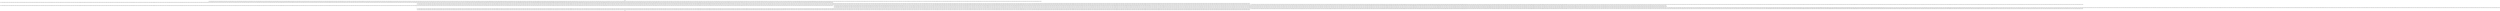 digraph updateRecord {
node [shape=record];
1333719296 [label="1333719296 - [(DUPLICATES && CACHE_MODE && !ENV_IS_LOCKING && !MAX_MEMORY), (!CACHE_MODE && DUPLICATES && !MAX_MEMORY && !SEQUENTIAL && !ENV_IS_LOCKING), (DUPLICATES && !CACHE_MODE && !ENV_IS_LOCKING && !MAX_MEMORY), (DUPLICATES && SEQUENTIAL && MAX_MEMORY && CACHE_MODE && ENV_IS_LOCKING), (!DUPLICATES && SEQUENTIAL && !ENV_IS_LOCKING && !MAX_MEMORY), (DUPLICATES && CACHE_MODE && ENV_IS_LOCKING && !MAX_MEMORY), (DUPLICATES && !CACHE_MODE && ENV_IS_LOCKING && !MAX_MEMORY), (DUPLICATES && SEQUENTIAL && !ENV_IS_LOCKING && MAX_MEMORY), (!DUPLICATES && SEQUENTIAL && ENV_SHARED_CACHE && MAX_MEMORY && CACHE_MODE && ENV_IS_LOCKING), (DUPLICATES && CACHE_MODE && !ENV_IS_LOCKING && MAX_MEMORY), (DUPLICATES && !CACHE_MODE && !ENV_IS_LOCKING && MAX_MEMORY), (!CACHE_MODE && !DUPLICATES && !SEQUENTIAL && MAX_MEMORY && !ENV_IS_LOCKING), (!CACHE_MODE && !DUPLICATES && !SEQUENTIAL && MAX_MEMORY && ENV_IS_LOCKING), (DUPLICATES && !MAX_MEMORY && SEQUENTIAL && CACHE_MODE && !ENV_IS_LOCKING), (!ENV_IS_LOCKING && DUPLICATES && !MAX_MEMORY), (!CACHE_MODE && !DUPLICATES && !MAX_MEMORY && SEQUENTIAL && ENV_SHARED_CACHE && ENV_IS_LOCKING), (!DUPLICATES && !SEQUENTIAL && !ENV_IS_LOCKING && !MAX_MEMORY), (!DUPLICATES && CACHE_MODE && ENV_IS_LOCKING && !MAX_MEMORY), (DUPLICATES && !MAX_MEMORY && !SEQUENTIAL && CACHE_MODE && ENV_IS_LOCKING), (DUPLICATES && !SEQUENTIAL && !ENV_IS_LOCKING && MAX_MEMORY), (!CACHE_MODE && !DUPLICATES && !MAX_MEMORY && SEQUENTIAL && !ENV_IS_LOCKING), (DUPLICATES && !SEQUENTIAL && MAX_MEMORY && CACHE_MODE && ENV_IS_LOCKING), (ENV_IS_LOCKING && !DUPLICATES && MAX_MEMORY), (!CACHE_MODE && !DUPLICATES && !MAX_MEMORY && !SEQUENTIAL && ENV_IS_LOCKING), (!DUPLICATES && CACHE_MODE && ENV_IS_LOCKING && MAX_MEMORY), (!DUPLICATES && SEQUENTIAL && MAX_MEMORY && CACHE_MODE && !ENV_IS_LOCKING), (!DUPLICATES && !MAX_MEMORY && !SEQUENTIAL && CACHE_MODE && ENV_IS_LOCKING), (!CACHE_MODE && !DUPLICATES && !MAX_MEMORY && SEQUENTIAL && ENV_IS_LOCKING), (DUPLICATES && !MAX_MEMORY && !SEQUENTIAL && ENV_SHARED_CACHE && CACHE_MODE && ENV_IS_LOCKING), (DUPLICATES && !SEQUENTIAL && ENV_SHARED_CACHE && MAX_MEMORY && CACHE_MODE && ENV_IS_LOCKING), (DUPLICATES && SEQUENTIAL && ENV_IS_LOCKING && !MAX_MEMORY), (!DUPLICATES && !SEQUENTIAL && MAX_MEMORY && CACHE_MODE && !ENV_IS_LOCKING), (!CACHE_MODE && DUPLICATES && !MAX_MEMORY && SEQUENTIAL && ENV_SHARED_CACHE && ENV_IS_LOCKING), (DUPLICATES && !CACHE_MODE && ENV_IS_LOCKING && MAX_MEMORY), (DUPLICATES && SEQUENTIAL && !ENV_IS_LOCKING && !MAX_MEMORY), (!CACHE_MODE && DUPLICATES && !SEQUENTIAL && MAX_MEMORY && !ENV_IS_LOCKING), (DUPLICATES && !MAX_MEMORY && !SEQUENTIAL && CACHE_MODE && !ENV_IS_LOCKING), (DUPLICATES && !SEQUENTIAL && ENV_IS_LOCKING && !MAX_MEMORY), (!ENV_IS_LOCKING && !DUPLICATES && MAX_MEMORY), (!CACHE_MODE && DUPLICATES && SEQUENTIAL && MAX_MEMORY && ENV_IS_LOCKING), (!DUPLICATES && CACHE_MODE && !ENV_IS_LOCKING && !MAX_MEMORY), (ENV_IS_LOCKING && DUPLICATES && !MAX_MEMORY), (!DUPLICATES && CACHE_MODE && !ENV_IS_LOCKING && MAX_MEMORY), (DUPLICATES && SEQUENTIAL && ENV_IS_LOCKING && MAX_MEMORY), (!DUPLICATES && !CACHE_MODE && ENV_IS_LOCKING && !MAX_MEMORY), (!DUPLICATES && !SEQUENTIAL && !ENV_IS_LOCKING && MAX_MEMORY), (!DUPLICATES && !CACHE_MODE && !ENV_IS_LOCKING && !MAX_MEMORY), (DUPLICATES && !SEQUENTIAL && MAX_MEMORY && CACHE_MODE && !ENV_IS_LOCKING), (DUPLICATES && !SEQUENTIAL && ENV_IS_LOCKING && MAX_MEMORY), (!CACHE_MODE && !DUPLICATES && SEQUENTIAL && MAX_MEMORY && !ENV_IS_LOCKING), (!CACHE_MODE && DUPLICATES && !MAX_MEMORY && SEQUENTIAL && !ENV_IS_LOCKING), (ENV_IS_LOCKING && DUPLICATES && MAX_MEMORY), (!DUPLICATES && !MAX_MEMORY && SEQUENTIAL && CACHE_MODE && ENV_IS_LOCKING), (!DUPLICATES && !MAX_MEMORY && !SEQUENTIAL && CACHE_MODE && !ENV_IS_LOCKING), (ENV_IS_LOCKING && !DUPLICATES && !MAX_MEMORY), (!DUPLICATES && SEQUENTIAL && MAX_MEMORY && CACHE_MODE && ENV_IS_LOCKING), (!ENV_IS_LOCKING && !DUPLICATES && !MAX_MEMORY), (DUPLICATES && SEQUENTIAL && ENV_SHARED_CACHE && MAX_MEMORY && CACHE_MODE && ENV_IS_LOCKING), (!CACHE_MODE && !DUPLICATES && !MAX_MEMORY && !SEQUENTIAL && !ENV_IS_LOCKING), (DUPLICATES && !MAX_MEMORY && SEQUENTIAL && ENV_SHARED_CACHE && CACHE_MODE && ENV_IS_LOCKING), (!CACHE_MODE && !DUPLICATES && SEQUENTIAL && MAX_MEMORY && ENV_IS_LOCKING), (!DUPLICATES && !MAX_MEMORY && SEQUENTIAL && ENV_SHARED_CACHE && CACHE_MODE && ENV_IS_LOCKING), (!DUPLICATES && !CACHE_MODE && !ENV_IS_LOCKING && MAX_MEMORY), (DUPLICATES && CACHE_MODE && ENV_IS_LOCKING && MAX_MEMORY), (!CACHE_MODE && DUPLICATES && SEQUENTIAL && MAX_MEMORY && !ENV_IS_LOCKING), (DUPLICATES && SEQUENTIAL && MAX_MEMORY && CACHE_MODE && !ENV_IS_LOCKING), (!CACHE_MODE && DUPLICATES && !SEQUENTIAL && ENV_SHARED_CACHE && MAX_MEMORY && ENV_IS_LOCKING), (!DUPLICATES && !CACHE_MODE && ENV_IS_LOCKING && MAX_MEMORY), (!CACHE_MODE && DUPLICATES && !MAX_MEMORY && !SEQUENTIAL && ENV_IS_LOCKING), (!DUPLICATES && SEQUENTIAL && ENV_IS_LOCKING && !MAX_MEMORY), (!CACHE_MODE && DUPLICATES && !MAX_MEMORY && !SEQUENTIAL && ENV_SHARED_CACHE && ENV_IS_LOCKING), (!CACHE_MODE && DUPLICATES && !MAX_MEMORY && SEQUENTIAL && ENV_IS_LOCKING), (!ENV_IS_LOCKING && DUPLICATES && MAX_MEMORY), (!CACHE_MODE && !DUPLICATES && SEQUENTIAL && ENV_SHARED_CACHE && MAX_MEMORY && ENV_IS_LOCKING), (!CACHE_MODE && DUPLICATES && SEQUENTIAL && ENV_SHARED_CACHE && MAX_MEMORY && ENV_IS_LOCKING), (!DUPLICATES && !SEQUENTIAL && ENV_IS_LOCKING && !MAX_MEMORY), (!DUPLICATES && SEQUENTIAL && !ENV_IS_LOCKING && MAX_MEMORY), (DUPLICATES && !MAX_MEMORY && SEQUENTIAL && CACHE_MODE && ENV_IS_LOCKING), (!DUPLICATES && !SEQUENTIAL && ENV_IS_LOCKING && MAX_MEMORY), (DUPLICATES && !SEQUENTIAL && !ENV_IS_LOCKING && !MAX_MEMORY), (!DUPLICATES && !SEQUENTIAL && MAX_MEMORY && CACHE_MODE && ENV_IS_LOCKING), (!CACHE_MODE && DUPLICATES && !SEQUENTIAL && MAX_MEMORY && ENV_IS_LOCKING), (!DUPLICATES && SEQUENTIAL && ENV_IS_LOCKING && MAX_MEMORY), (!DUPLICATES && !MAX_MEMORY && SEQUENTIAL && CACHE_MODE && !ENV_IS_LOCKING)]"];
2079170530 [label="2079170530 - [(DUPLICATES && CACHE_MODE && !ENV_IS_LOCKING && !MAX_MEMORY), (!CACHE_MODE && DUPLICATES && !MAX_MEMORY && !SEQUENTIAL && !ENV_IS_LOCKING), (DUPLICATES && !CACHE_MODE && !ENV_IS_LOCKING && !MAX_MEMORY), (DUPLICATES && SEQUENTIAL && MAX_MEMORY && CACHE_MODE && ENV_IS_LOCKING), (!DUPLICATES && SEQUENTIAL && !ENV_IS_LOCKING && !MAX_MEMORY), (DUPLICATES && CACHE_MODE && ENV_IS_LOCKING && !MAX_MEMORY), (DUPLICATES && !CACHE_MODE && ENV_IS_LOCKING && !MAX_MEMORY), (DUPLICATES && SEQUENTIAL && !ENV_IS_LOCKING && MAX_MEMORY), (!DUPLICATES && SEQUENTIAL && ENV_SHARED_CACHE && MAX_MEMORY && CACHE_MODE && ENV_IS_LOCKING), (DUPLICATES && CACHE_MODE && !ENV_IS_LOCKING && MAX_MEMORY), (DUPLICATES && !CACHE_MODE && !ENV_IS_LOCKING && MAX_MEMORY), (!CACHE_MODE && !DUPLICATES && !SEQUENTIAL && MAX_MEMORY && !ENV_IS_LOCKING), (!CACHE_MODE && !DUPLICATES && !SEQUENTIAL && MAX_MEMORY && ENV_IS_LOCKING), (DUPLICATES && !MAX_MEMORY && SEQUENTIAL && CACHE_MODE && !ENV_IS_LOCKING), (!ENV_IS_LOCKING && DUPLICATES && !MAX_MEMORY), (!CACHE_MODE && !DUPLICATES && !MAX_MEMORY && SEQUENTIAL && ENV_SHARED_CACHE && ENV_IS_LOCKING), (!DUPLICATES && !SEQUENTIAL && !ENV_IS_LOCKING && !MAX_MEMORY), (!DUPLICATES && CACHE_MODE && ENV_IS_LOCKING && !MAX_MEMORY), (DUPLICATES && !MAX_MEMORY && !SEQUENTIAL && CACHE_MODE && ENV_IS_LOCKING), (DUPLICATES && !SEQUENTIAL && !ENV_IS_LOCKING && MAX_MEMORY), (!CACHE_MODE && !DUPLICATES && !MAX_MEMORY && SEQUENTIAL && !ENV_IS_LOCKING), (DUPLICATES && !SEQUENTIAL && MAX_MEMORY && CACHE_MODE && ENV_IS_LOCKING), (ENV_IS_LOCKING && !DUPLICATES && MAX_MEMORY), (!CACHE_MODE && !DUPLICATES && !MAX_MEMORY && !SEQUENTIAL && ENV_IS_LOCKING), (!DUPLICATES && CACHE_MODE && ENV_IS_LOCKING && MAX_MEMORY), (!DUPLICATES && SEQUENTIAL && MAX_MEMORY && CACHE_MODE && !ENV_IS_LOCKING), (!DUPLICATES && !MAX_MEMORY && !SEQUENTIAL && CACHE_MODE && ENV_IS_LOCKING), (!CACHE_MODE && !DUPLICATES && !MAX_MEMORY && SEQUENTIAL && ENV_IS_LOCKING), (DUPLICATES && !MAX_MEMORY && !SEQUENTIAL && ENV_SHARED_CACHE && CACHE_MODE && ENV_IS_LOCKING), (DUPLICATES && !SEQUENTIAL && ENV_SHARED_CACHE && MAX_MEMORY && CACHE_MODE && ENV_IS_LOCKING), (DUPLICATES && SEQUENTIAL && ENV_IS_LOCKING && !MAX_MEMORY), (!DUPLICATES && !SEQUENTIAL && MAX_MEMORY && CACHE_MODE && !ENV_IS_LOCKING), (!CACHE_MODE && DUPLICATES && !MAX_MEMORY && SEQUENTIAL && ENV_SHARED_CACHE && ENV_IS_LOCKING), (DUPLICATES && !CACHE_MODE && ENV_IS_LOCKING && MAX_MEMORY), (DUPLICATES && SEQUENTIAL && !ENV_IS_LOCKING && !MAX_MEMORY), (!CACHE_MODE && DUPLICATES && !SEQUENTIAL && MAX_MEMORY && !ENV_IS_LOCKING), (DUPLICATES && !MAX_MEMORY && !SEQUENTIAL && CACHE_MODE && !ENV_IS_LOCKING), (DUPLICATES && !SEQUENTIAL && ENV_IS_LOCKING && !MAX_MEMORY), (!ENV_IS_LOCKING && !DUPLICATES && MAX_MEMORY), (!CACHE_MODE && DUPLICATES && SEQUENTIAL && MAX_MEMORY && ENV_IS_LOCKING), (!DUPLICATES && CACHE_MODE && !ENV_IS_LOCKING && !MAX_MEMORY), (ENV_IS_LOCKING && DUPLICATES && !MAX_MEMORY), (!DUPLICATES && CACHE_MODE && !ENV_IS_LOCKING && MAX_MEMORY), (DUPLICATES && SEQUENTIAL && ENV_IS_LOCKING && MAX_MEMORY), (!DUPLICATES && !CACHE_MODE && ENV_IS_LOCKING && !MAX_MEMORY), (!DUPLICATES && !SEQUENTIAL && !ENV_IS_LOCKING && MAX_MEMORY), (!DUPLICATES && !CACHE_MODE && !ENV_IS_LOCKING && !MAX_MEMORY), (DUPLICATES && !SEQUENTIAL && MAX_MEMORY && CACHE_MODE && !ENV_IS_LOCKING), (DUPLICATES && !SEQUENTIAL && ENV_IS_LOCKING && MAX_MEMORY), (!CACHE_MODE && !DUPLICATES && SEQUENTIAL && MAX_MEMORY && !ENV_IS_LOCKING), (!CACHE_MODE && DUPLICATES && !MAX_MEMORY && SEQUENTIAL && !ENV_IS_LOCKING), (ENV_IS_LOCKING && DUPLICATES && MAX_MEMORY), (!DUPLICATES && !MAX_MEMORY && SEQUENTIAL && CACHE_MODE && ENV_IS_LOCKING), (!DUPLICATES && !MAX_MEMORY && !SEQUENTIAL && CACHE_MODE && !ENV_IS_LOCKING), (ENV_IS_LOCKING && !DUPLICATES && !MAX_MEMORY), (!DUPLICATES && SEQUENTIAL && MAX_MEMORY && CACHE_MODE && ENV_IS_LOCKING), (!ENV_IS_LOCKING && !DUPLICATES && !MAX_MEMORY), (DUPLICATES && SEQUENTIAL && ENV_SHARED_CACHE && MAX_MEMORY && CACHE_MODE && ENV_IS_LOCKING), (!CACHE_MODE && !DUPLICATES && !MAX_MEMORY && !SEQUENTIAL && !ENV_IS_LOCKING), (DUPLICATES && !MAX_MEMORY && SEQUENTIAL && ENV_SHARED_CACHE && CACHE_MODE && ENV_IS_LOCKING), (!CACHE_MODE && !DUPLICATES && SEQUENTIAL && MAX_MEMORY && ENV_IS_LOCKING), (!DUPLICATES && !MAX_MEMORY && SEQUENTIAL && ENV_SHARED_CACHE && CACHE_MODE && ENV_IS_LOCKING), (!DUPLICATES && !CACHE_MODE && !ENV_IS_LOCKING && MAX_MEMORY), (DUPLICATES && CACHE_MODE && ENV_IS_LOCKING && MAX_MEMORY), (!CACHE_MODE && DUPLICATES && SEQUENTIAL && MAX_MEMORY && !ENV_IS_LOCKING), (DUPLICATES && SEQUENTIAL && MAX_MEMORY && CACHE_MODE && !ENV_IS_LOCKING), (!CACHE_MODE && DUPLICATES && !SEQUENTIAL && ENV_SHARED_CACHE && MAX_MEMORY && ENV_IS_LOCKING), (!DUPLICATES && !CACHE_MODE && ENV_IS_LOCKING && MAX_MEMORY), (!CACHE_MODE && DUPLICATES && !MAX_MEMORY && !SEQUENTIAL && ENV_IS_LOCKING), (!DUPLICATES && SEQUENTIAL && ENV_IS_LOCKING && !MAX_MEMORY), (!CACHE_MODE && DUPLICATES && !MAX_MEMORY && !SEQUENTIAL && ENV_SHARED_CACHE && ENV_IS_LOCKING), (!CACHE_MODE && DUPLICATES && !MAX_MEMORY && SEQUENTIAL && ENV_IS_LOCKING), (!ENV_IS_LOCKING && DUPLICATES && MAX_MEMORY), (!CACHE_MODE && !DUPLICATES && SEQUENTIAL && ENV_SHARED_CACHE && MAX_MEMORY && ENV_IS_LOCKING), (!CACHE_MODE && DUPLICATES && SEQUENTIAL && ENV_SHARED_CACHE && MAX_MEMORY && ENV_IS_LOCKING), (!DUPLICATES && !SEQUENTIAL && ENV_IS_LOCKING && !MAX_MEMORY), (!DUPLICATES && SEQUENTIAL && !ENV_IS_LOCKING && MAX_MEMORY), (DUPLICATES && !MAX_MEMORY && SEQUENTIAL && CACHE_MODE && ENV_IS_LOCKING), (!DUPLICATES && !SEQUENTIAL && ENV_IS_LOCKING && MAX_MEMORY), (DUPLICATES && !SEQUENTIAL && !ENV_IS_LOCKING && !MAX_MEMORY), (!DUPLICATES && !SEQUENTIAL && MAX_MEMORY && CACHE_MODE && ENV_IS_LOCKING), (!CACHE_MODE && DUPLICATES && !SEQUENTIAL && MAX_MEMORY && ENV_IS_LOCKING), (!DUPLICATES && SEQUENTIAL && ENV_IS_LOCKING && MAX_MEMORY), (!DUPLICATES && !MAX_MEMORY && SEQUENTIAL && CACHE_MODE && !ENV_IS_LOCKING)]"];
1484482402 [label="1484482402 - [(DUPLICATES && CACHE_MODE && !ENV_IS_LOCKING && !MAX_MEMORY), (!CACHE_MODE && DUPLICATES && !MAX_MEMORY && !SEQUENTIAL && !ENV_IS_LOCKING), (DUPLICATES && !CACHE_MODE && !ENV_IS_LOCKING && !MAX_MEMORY), (DUPLICATES && SEQUENTIAL && MAX_MEMORY && CACHE_MODE && ENV_IS_LOCKING), (!DUPLICATES && SEQUENTIAL && !ENV_IS_LOCKING && !MAX_MEMORY), (DUPLICATES && CACHE_MODE && ENV_IS_LOCKING && !MAX_MEMORY), (DUPLICATES && !CACHE_MODE && ENV_IS_LOCKING && !MAX_MEMORY), (DUPLICATES && SEQUENTIAL && !ENV_IS_LOCKING && MAX_MEMORY), (!DUPLICATES && SEQUENTIAL && ENV_SHARED_CACHE && MAX_MEMORY && CACHE_MODE && ENV_IS_LOCKING), (DUPLICATES && CACHE_MODE && !ENV_IS_LOCKING && MAX_MEMORY), (DUPLICATES && !CACHE_MODE && !ENV_IS_LOCKING && MAX_MEMORY), (!CACHE_MODE && !DUPLICATES && !SEQUENTIAL && MAX_MEMORY && !ENV_IS_LOCKING), (!CACHE_MODE && !DUPLICATES && !SEQUENTIAL && MAX_MEMORY && ENV_IS_LOCKING), (DUPLICATES && !MAX_MEMORY && SEQUENTIAL && CACHE_MODE && !ENV_IS_LOCKING), (!ENV_IS_LOCKING && DUPLICATES && !MAX_MEMORY), (!CACHE_MODE && !DUPLICATES && !MAX_MEMORY && SEQUENTIAL && ENV_SHARED_CACHE && ENV_IS_LOCKING), (!DUPLICATES && !SEQUENTIAL && !ENV_IS_LOCKING && !MAX_MEMORY), (!DUPLICATES && CACHE_MODE && ENV_IS_LOCKING && !MAX_MEMORY), (DUPLICATES && !MAX_MEMORY && !SEQUENTIAL && CACHE_MODE && ENV_IS_LOCKING), (DUPLICATES && !SEQUENTIAL && !ENV_IS_LOCKING && MAX_MEMORY), (!CACHE_MODE && !DUPLICATES && !MAX_MEMORY && SEQUENTIAL && !ENV_IS_LOCKING), (DUPLICATES && !SEQUENTIAL && MAX_MEMORY && CACHE_MODE && ENV_IS_LOCKING), (ENV_IS_LOCKING && !DUPLICATES && MAX_MEMORY), (!CACHE_MODE && !DUPLICATES && !MAX_MEMORY && !SEQUENTIAL && ENV_IS_LOCKING), (!DUPLICATES && CACHE_MODE && ENV_IS_LOCKING && MAX_MEMORY), (!DUPLICATES && SEQUENTIAL && MAX_MEMORY && CACHE_MODE && !ENV_IS_LOCKING), (!DUPLICATES && !MAX_MEMORY && !SEQUENTIAL && CACHE_MODE && ENV_IS_LOCKING), (!CACHE_MODE && !DUPLICATES && !MAX_MEMORY && SEQUENTIAL && ENV_IS_LOCKING), (DUPLICATES && !MAX_MEMORY && !SEQUENTIAL && ENV_SHARED_CACHE && CACHE_MODE && ENV_IS_LOCKING), (DUPLICATES && !SEQUENTIAL && ENV_SHARED_CACHE && MAX_MEMORY && CACHE_MODE && ENV_IS_LOCKING), (DUPLICATES && SEQUENTIAL && ENV_IS_LOCKING && !MAX_MEMORY), (!DUPLICATES && !SEQUENTIAL && MAX_MEMORY && CACHE_MODE && !ENV_IS_LOCKING), (!CACHE_MODE && DUPLICATES && !MAX_MEMORY && SEQUENTIAL && ENV_SHARED_CACHE && ENV_IS_LOCKING), (DUPLICATES && !CACHE_MODE && ENV_IS_LOCKING && MAX_MEMORY), (DUPLICATES && SEQUENTIAL && !ENV_IS_LOCKING && !MAX_MEMORY), (!CACHE_MODE && DUPLICATES && !SEQUENTIAL && MAX_MEMORY && !ENV_IS_LOCKING), (DUPLICATES && !MAX_MEMORY && !SEQUENTIAL && CACHE_MODE && !ENV_IS_LOCKING), (DUPLICATES && !SEQUENTIAL && ENV_IS_LOCKING && !MAX_MEMORY), (!ENV_IS_LOCKING && !DUPLICATES && MAX_MEMORY), (!CACHE_MODE && DUPLICATES && SEQUENTIAL && MAX_MEMORY && ENV_IS_LOCKING), (!DUPLICATES && CACHE_MODE && !ENV_IS_LOCKING && !MAX_MEMORY), (ENV_IS_LOCKING && DUPLICATES && !MAX_MEMORY), (!DUPLICATES && CACHE_MODE && !ENV_IS_LOCKING && MAX_MEMORY), (DUPLICATES && SEQUENTIAL && ENV_IS_LOCKING && MAX_MEMORY), (!DUPLICATES && !CACHE_MODE && ENV_IS_LOCKING && !MAX_MEMORY), (!DUPLICATES && !SEQUENTIAL && !ENV_IS_LOCKING && MAX_MEMORY), (!DUPLICATES && !CACHE_MODE && !ENV_IS_LOCKING && !MAX_MEMORY), (DUPLICATES && !SEQUENTIAL && MAX_MEMORY && CACHE_MODE && !ENV_IS_LOCKING), (DUPLICATES && !SEQUENTIAL && ENV_IS_LOCKING && MAX_MEMORY), (!CACHE_MODE && !DUPLICATES && SEQUENTIAL && MAX_MEMORY && !ENV_IS_LOCKING), (!CACHE_MODE && DUPLICATES && !MAX_MEMORY && SEQUENTIAL && !ENV_IS_LOCKING), (ENV_IS_LOCKING && DUPLICATES && MAX_MEMORY), (!DUPLICATES && !MAX_MEMORY && SEQUENTIAL && CACHE_MODE && ENV_IS_LOCKING), (!DUPLICATES && !MAX_MEMORY && !SEQUENTIAL && CACHE_MODE && !ENV_IS_LOCKING), (ENV_IS_LOCKING && !DUPLICATES && !MAX_MEMORY), (!DUPLICATES && SEQUENTIAL && MAX_MEMORY && CACHE_MODE && ENV_IS_LOCKING), (!ENV_IS_LOCKING && !DUPLICATES && !MAX_MEMORY), (DUPLICATES && SEQUENTIAL && ENV_SHARED_CACHE && MAX_MEMORY && CACHE_MODE && ENV_IS_LOCKING), (!CACHE_MODE && !DUPLICATES && !MAX_MEMORY && !SEQUENTIAL && !ENV_IS_LOCKING), (DUPLICATES && !MAX_MEMORY && SEQUENTIAL && ENV_SHARED_CACHE && CACHE_MODE && ENV_IS_LOCKING), (!CACHE_MODE && !DUPLICATES && SEQUENTIAL && MAX_MEMORY && ENV_IS_LOCKING), (!DUPLICATES && !MAX_MEMORY && SEQUENTIAL && ENV_SHARED_CACHE && CACHE_MODE && ENV_IS_LOCKING), (!DUPLICATES && !CACHE_MODE && !ENV_IS_LOCKING && MAX_MEMORY), (DUPLICATES && CACHE_MODE && ENV_IS_LOCKING && MAX_MEMORY), (!CACHE_MODE && DUPLICATES && SEQUENTIAL && MAX_MEMORY && !ENV_IS_LOCKING), (DUPLICATES && SEQUENTIAL && MAX_MEMORY && CACHE_MODE && !ENV_IS_LOCKING), (!CACHE_MODE && DUPLICATES && !SEQUENTIAL && ENV_SHARED_CACHE && MAX_MEMORY && ENV_IS_LOCKING), (!DUPLICATES && !CACHE_MODE && ENV_IS_LOCKING && MAX_MEMORY), (!CACHE_MODE && DUPLICATES && !MAX_MEMORY && !SEQUENTIAL && ENV_IS_LOCKING), (!DUPLICATES && SEQUENTIAL && ENV_IS_LOCKING && !MAX_MEMORY), (!CACHE_MODE && DUPLICATES && !MAX_MEMORY && !SEQUENTIAL && ENV_SHARED_CACHE && ENV_IS_LOCKING), (!CACHE_MODE && DUPLICATES && !MAX_MEMORY && SEQUENTIAL && ENV_IS_LOCKING), (!ENV_IS_LOCKING && DUPLICATES && MAX_MEMORY), (!CACHE_MODE && !DUPLICATES && SEQUENTIAL && ENV_SHARED_CACHE && MAX_MEMORY && ENV_IS_LOCKING), (!CACHE_MODE && DUPLICATES && SEQUENTIAL && ENV_SHARED_CACHE && MAX_MEMORY && ENV_IS_LOCKING), (!DUPLICATES && !SEQUENTIAL && ENV_IS_LOCKING && !MAX_MEMORY), (!DUPLICATES && SEQUENTIAL && !ENV_IS_LOCKING && MAX_MEMORY), (DUPLICATES && !MAX_MEMORY && SEQUENTIAL && CACHE_MODE && ENV_IS_LOCKING), (!DUPLICATES && !SEQUENTIAL && ENV_IS_LOCKING && MAX_MEMORY), (DUPLICATES && !SEQUENTIAL && !ENV_IS_LOCKING && !MAX_MEMORY), (!DUPLICATES && !SEQUENTIAL && MAX_MEMORY && CACHE_MODE && ENV_IS_LOCKING), (!CACHE_MODE && DUPLICATES && !SEQUENTIAL && MAX_MEMORY && ENV_IS_LOCKING), (!DUPLICATES && SEQUENTIAL && ENV_IS_LOCKING && MAX_MEMORY), (!DUPLICATES && !MAX_MEMORY && SEQUENTIAL && CACHE_MODE && !ENV_IS_LOCKING)]"];
1783808301 [label="1783808301 - [(DUPLICATES && CACHE_MODE && !ENV_IS_LOCKING && !MAX_MEMORY), (!CACHE_MODE && DUPLICATES && !MAX_MEMORY && !SEQUENTIAL && !ENV_IS_LOCKING), (DUPLICATES && !CACHE_MODE && !ENV_IS_LOCKING && !MAX_MEMORY), (DUPLICATES && SEQUENTIAL && MAX_MEMORY && CACHE_MODE && ENV_IS_LOCKING), (!DUPLICATES && SEQUENTIAL && !ENV_IS_LOCKING && !MAX_MEMORY), (DUPLICATES && CACHE_MODE && ENV_IS_LOCKING && !MAX_MEMORY), (DUPLICATES && !CACHE_MODE && ENV_IS_LOCKING && !MAX_MEMORY), (DUPLICATES && SEQUENTIAL && !ENV_IS_LOCKING && MAX_MEMORY), (!DUPLICATES && SEQUENTIAL && ENV_SHARED_CACHE && MAX_MEMORY && CACHE_MODE && ENV_IS_LOCKING), (DUPLICATES && CACHE_MODE && !ENV_IS_LOCKING && MAX_MEMORY), (DUPLICATES && !CACHE_MODE && !ENV_IS_LOCKING && MAX_MEMORY), (!CACHE_MODE && !DUPLICATES && !SEQUENTIAL && MAX_MEMORY && !ENV_IS_LOCKING), (!CACHE_MODE && !DUPLICATES && !SEQUENTIAL && MAX_MEMORY && ENV_IS_LOCKING), (DUPLICATES && !MAX_MEMORY && SEQUENTIAL && CACHE_MODE && !ENV_IS_LOCKING), (!ENV_IS_LOCKING && DUPLICATES && !MAX_MEMORY), (!CACHE_MODE && !DUPLICATES && !MAX_MEMORY && SEQUENTIAL && ENV_SHARED_CACHE && ENV_IS_LOCKING), (!DUPLICATES && !SEQUENTIAL && !ENV_IS_LOCKING && !MAX_MEMORY), (!DUPLICATES && CACHE_MODE && ENV_IS_LOCKING && !MAX_MEMORY), (DUPLICATES && !MAX_MEMORY && !SEQUENTIAL && CACHE_MODE && ENV_IS_LOCKING), (DUPLICATES && !SEQUENTIAL && !ENV_IS_LOCKING && MAX_MEMORY), (!CACHE_MODE && !DUPLICATES && !MAX_MEMORY && SEQUENTIAL && !ENV_IS_LOCKING), (DUPLICATES && !SEQUENTIAL && MAX_MEMORY && CACHE_MODE && ENV_IS_LOCKING), (ENV_IS_LOCKING && !DUPLICATES && MAX_MEMORY), (!CACHE_MODE && !DUPLICATES && !MAX_MEMORY && !SEQUENTIAL && ENV_IS_LOCKING), (!DUPLICATES && CACHE_MODE && ENV_IS_LOCKING && MAX_MEMORY), (!DUPLICATES && SEQUENTIAL && MAX_MEMORY && CACHE_MODE && !ENV_IS_LOCKING), (!DUPLICATES && !MAX_MEMORY && !SEQUENTIAL && CACHE_MODE && ENV_IS_LOCKING), (!CACHE_MODE && !DUPLICATES && !MAX_MEMORY && SEQUENTIAL && ENV_IS_LOCKING), (DUPLICATES && !MAX_MEMORY && !SEQUENTIAL && ENV_SHARED_CACHE && CACHE_MODE && ENV_IS_LOCKING), (DUPLICATES && !SEQUENTIAL && ENV_SHARED_CACHE && MAX_MEMORY && CACHE_MODE && ENV_IS_LOCKING), (DUPLICATES && SEQUENTIAL && ENV_IS_LOCKING && !MAX_MEMORY), (!DUPLICATES && !SEQUENTIAL && MAX_MEMORY && CACHE_MODE && !ENV_IS_LOCKING), (!CACHE_MODE && DUPLICATES && !MAX_MEMORY && SEQUENTIAL && ENV_SHARED_CACHE && ENV_IS_LOCKING), (DUPLICATES && !CACHE_MODE && ENV_IS_LOCKING && MAX_MEMORY), (DUPLICATES && SEQUENTIAL && !ENV_IS_LOCKING && !MAX_MEMORY), (!CACHE_MODE && DUPLICATES && !SEQUENTIAL && MAX_MEMORY && !ENV_IS_LOCKING), (DUPLICATES && !MAX_MEMORY && !SEQUENTIAL && CACHE_MODE && !ENV_IS_LOCKING), (DUPLICATES && !SEQUENTIAL && ENV_IS_LOCKING && !MAX_MEMORY), (!ENV_IS_LOCKING && !DUPLICATES && MAX_MEMORY), (!CACHE_MODE && DUPLICATES && SEQUENTIAL && MAX_MEMORY && ENV_IS_LOCKING), (!DUPLICATES && CACHE_MODE && !ENV_IS_LOCKING && !MAX_MEMORY), (ENV_IS_LOCKING && DUPLICATES && !MAX_MEMORY), (!DUPLICATES && CACHE_MODE && !ENV_IS_LOCKING && MAX_MEMORY), (DUPLICATES && SEQUENTIAL && ENV_IS_LOCKING && MAX_MEMORY), (!DUPLICATES && !CACHE_MODE && ENV_IS_LOCKING && !MAX_MEMORY), (!DUPLICATES && !SEQUENTIAL && !ENV_IS_LOCKING && MAX_MEMORY), (!DUPLICATES && !CACHE_MODE && !ENV_IS_LOCKING && !MAX_MEMORY), (DUPLICATES && !SEQUENTIAL && MAX_MEMORY && CACHE_MODE && !ENV_IS_LOCKING), (DUPLICATES && !SEQUENTIAL && ENV_IS_LOCKING && MAX_MEMORY), (!CACHE_MODE && !DUPLICATES && SEQUENTIAL && MAX_MEMORY && !ENV_IS_LOCKING), (!CACHE_MODE && DUPLICATES && !MAX_MEMORY && SEQUENTIAL && !ENV_IS_LOCKING), (ENV_IS_LOCKING && DUPLICATES && MAX_MEMORY), (!DUPLICATES && !MAX_MEMORY && SEQUENTIAL && CACHE_MODE && ENV_IS_LOCKING), (!DUPLICATES && !MAX_MEMORY && !SEQUENTIAL && CACHE_MODE && !ENV_IS_LOCKING), (ENV_IS_LOCKING && !DUPLICATES && !MAX_MEMORY), (!DUPLICATES && SEQUENTIAL && MAX_MEMORY && CACHE_MODE && ENV_IS_LOCKING), (!ENV_IS_LOCKING && !DUPLICATES && !MAX_MEMORY), (DUPLICATES && SEQUENTIAL && ENV_SHARED_CACHE && MAX_MEMORY && CACHE_MODE && ENV_IS_LOCKING), (!CACHE_MODE && !DUPLICATES && !MAX_MEMORY && !SEQUENTIAL && !ENV_IS_LOCKING), (DUPLICATES && !MAX_MEMORY && SEQUENTIAL && ENV_SHARED_CACHE && CACHE_MODE && ENV_IS_LOCKING), (!CACHE_MODE && !DUPLICATES && SEQUENTIAL && MAX_MEMORY && ENV_IS_LOCKING), (!DUPLICATES && !MAX_MEMORY && SEQUENTIAL && ENV_SHARED_CACHE && CACHE_MODE && ENV_IS_LOCKING), (!DUPLICATES && !CACHE_MODE && !ENV_IS_LOCKING && MAX_MEMORY), (DUPLICATES && CACHE_MODE && ENV_IS_LOCKING && MAX_MEMORY), (!CACHE_MODE && DUPLICATES && SEQUENTIAL && MAX_MEMORY && !ENV_IS_LOCKING), (DUPLICATES && SEQUENTIAL && MAX_MEMORY && CACHE_MODE && !ENV_IS_LOCKING), (!CACHE_MODE && DUPLICATES && !SEQUENTIAL && ENV_SHARED_CACHE && MAX_MEMORY && ENV_IS_LOCKING), (!DUPLICATES && !CACHE_MODE && ENV_IS_LOCKING && MAX_MEMORY), (!CACHE_MODE && DUPLICATES && !MAX_MEMORY && !SEQUENTIAL && ENV_IS_LOCKING), (!DUPLICATES && SEQUENTIAL && ENV_IS_LOCKING && !MAX_MEMORY), (!CACHE_MODE && DUPLICATES && !MAX_MEMORY && !SEQUENTIAL && ENV_SHARED_CACHE && ENV_IS_LOCKING), (!CACHE_MODE && DUPLICATES && !MAX_MEMORY && SEQUENTIAL && ENV_IS_LOCKING), (!ENV_IS_LOCKING && DUPLICATES && MAX_MEMORY), (!CACHE_MODE && !DUPLICATES && SEQUENTIAL && ENV_SHARED_CACHE && MAX_MEMORY && ENV_IS_LOCKING), (!CACHE_MODE && DUPLICATES && SEQUENTIAL && ENV_SHARED_CACHE && MAX_MEMORY && ENV_IS_LOCKING), (!DUPLICATES && !SEQUENTIAL && ENV_IS_LOCKING && !MAX_MEMORY), (!DUPLICATES && SEQUENTIAL && !ENV_IS_LOCKING && MAX_MEMORY), (DUPLICATES && !MAX_MEMORY && SEQUENTIAL && CACHE_MODE && ENV_IS_LOCKING), (!DUPLICATES && !SEQUENTIAL && ENV_IS_LOCKING && MAX_MEMORY), (DUPLICATES && !SEQUENTIAL && !ENV_IS_LOCKING && !MAX_MEMORY), (!DUPLICATES && !SEQUENTIAL && MAX_MEMORY && CACHE_MODE && ENV_IS_LOCKING), (!CACHE_MODE && DUPLICATES && !SEQUENTIAL && MAX_MEMORY && ENV_IS_LOCKING), (!DUPLICATES && SEQUENTIAL && ENV_IS_LOCKING && MAX_MEMORY), (!DUPLICATES && !MAX_MEMORY && SEQUENTIAL && CACHE_MODE && !ENV_IS_LOCKING)]"];
849138110 [label="849138110 - [(DUPLICATES && CACHE_MODE && !ENV_IS_LOCKING && !MAX_MEMORY), (!CACHE_MODE && DUPLICATES && !MAX_MEMORY && !SEQUENTIAL && !ENV_IS_LOCKING), (DUPLICATES && !CACHE_MODE && !ENV_IS_LOCKING && !MAX_MEMORY), (DUPLICATES && SEQUENTIAL && MAX_MEMORY && CACHE_MODE && ENV_IS_LOCKING), (!DUPLICATES && SEQUENTIAL && !ENV_IS_LOCKING && !MAX_MEMORY), (DUPLICATES && CACHE_MODE && ENV_IS_LOCKING && !MAX_MEMORY), (DUPLICATES && !CACHE_MODE && ENV_IS_LOCKING && !MAX_MEMORY), (DUPLICATES && SEQUENTIAL && !ENV_IS_LOCKING && MAX_MEMORY), (!DUPLICATES && SEQUENTIAL && ENV_SHARED_CACHE && MAX_MEMORY && CACHE_MODE && ENV_IS_LOCKING), (DUPLICATES && CACHE_MODE && !ENV_IS_LOCKING && MAX_MEMORY), (DUPLICATES && !CACHE_MODE && !ENV_IS_LOCKING && MAX_MEMORY), (!CACHE_MODE && !DUPLICATES && !SEQUENTIAL && MAX_MEMORY && !ENV_IS_LOCKING), (!CACHE_MODE && !DUPLICATES && !SEQUENTIAL && MAX_MEMORY && ENV_IS_LOCKING), (DUPLICATES && !MAX_MEMORY && SEQUENTIAL && CACHE_MODE && !ENV_IS_LOCKING), (!ENV_IS_LOCKING && DUPLICATES && !MAX_MEMORY), (!CACHE_MODE && !DUPLICATES && !MAX_MEMORY && SEQUENTIAL && ENV_SHARED_CACHE && ENV_IS_LOCKING), (!DUPLICATES && !SEQUENTIAL && !ENV_IS_LOCKING && !MAX_MEMORY), (!DUPLICATES && CACHE_MODE && ENV_IS_LOCKING && !MAX_MEMORY), (DUPLICATES && !MAX_MEMORY && !SEQUENTIAL && CACHE_MODE && ENV_IS_LOCKING), (DUPLICATES && !SEQUENTIAL && !ENV_IS_LOCKING && MAX_MEMORY), (!CACHE_MODE && !DUPLICATES && !MAX_MEMORY && SEQUENTIAL && !ENV_IS_LOCKING), (DUPLICATES && !SEQUENTIAL && MAX_MEMORY && CACHE_MODE && ENV_IS_LOCKING), (ENV_IS_LOCKING && !DUPLICATES && MAX_MEMORY), (!CACHE_MODE && !DUPLICATES && !MAX_MEMORY && !SEQUENTIAL && ENV_IS_LOCKING), (!DUPLICATES && CACHE_MODE && ENV_IS_LOCKING && MAX_MEMORY), (!DUPLICATES && SEQUENTIAL && MAX_MEMORY && CACHE_MODE && !ENV_IS_LOCKING), (!DUPLICATES && !MAX_MEMORY && !SEQUENTIAL && CACHE_MODE && ENV_IS_LOCKING), (!CACHE_MODE && !DUPLICATES && !MAX_MEMORY && SEQUENTIAL && ENV_IS_LOCKING), (DUPLICATES && !MAX_MEMORY && !SEQUENTIAL && ENV_SHARED_CACHE && CACHE_MODE && ENV_IS_LOCKING), (DUPLICATES && !SEQUENTIAL && ENV_SHARED_CACHE && MAX_MEMORY && CACHE_MODE && ENV_IS_LOCKING), (DUPLICATES && SEQUENTIAL && ENV_IS_LOCKING && !MAX_MEMORY), (!DUPLICATES && !SEQUENTIAL && MAX_MEMORY && CACHE_MODE && !ENV_IS_LOCKING), (!CACHE_MODE && DUPLICATES && !MAX_MEMORY && SEQUENTIAL && ENV_SHARED_CACHE && ENV_IS_LOCKING), (DUPLICATES && !CACHE_MODE && ENV_IS_LOCKING && MAX_MEMORY), (DUPLICATES && SEQUENTIAL && !ENV_IS_LOCKING && !MAX_MEMORY), (!CACHE_MODE && DUPLICATES && !SEQUENTIAL && MAX_MEMORY && !ENV_IS_LOCKING), (DUPLICATES && !MAX_MEMORY && !SEQUENTIAL && CACHE_MODE && !ENV_IS_LOCKING), (DUPLICATES && !SEQUENTIAL && ENV_IS_LOCKING && !MAX_MEMORY), (!ENV_IS_LOCKING && !DUPLICATES && MAX_MEMORY), (!CACHE_MODE && DUPLICATES && SEQUENTIAL && MAX_MEMORY && ENV_IS_LOCKING), (!DUPLICATES && CACHE_MODE && !ENV_IS_LOCKING && !MAX_MEMORY), (ENV_IS_LOCKING && DUPLICATES && !MAX_MEMORY), (!DUPLICATES && CACHE_MODE && !ENV_IS_LOCKING && MAX_MEMORY), (DUPLICATES && SEQUENTIAL && ENV_IS_LOCKING && MAX_MEMORY), (!DUPLICATES && !CACHE_MODE && ENV_IS_LOCKING && !MAX_MEMORY), (!DUPLICATES && !SEQUENTIAL && !ENV_IS_LOCKING && MAX_MEMORY), (!DUPLICATES && !CACHE_MODE && !ENV_IS_LOCKING && !MAX_MEMORY), (DUPLICATES && !SEQUENTIAL && MAX_MEMORY && CACHE_MODE && !ENV_IS_LOCKING), (DUPLICATES && !SEQUENTIAL && ENV_IS_LOCKING && MAX_MEMORY), (!CACHE_MODE && !DUPLICATES && SEQUENTIAL && MAX_MEMORY && !ENV_IS_LOCKING), (!CACHE_MODE && DUPLICATES && !MAX_MEMORY && SEQUENTIAL && !ENV_IS_LOCKING), (ENV_IS_LOCKING && DUPLICATES && MAX_MEMORY), (!DUPLICATES && !MAX_MEMORY && SEQUENTIAL && CACHE_MODE && ENV_IS_LOCKING), (!DUPLICATES && !MAX_MEMORY && !SEQUENTIAL && CACHE_MODE && !ENV_IS_LOCKING), (ENV_IS_LOCKING && !DUPLICATES && !MAX_MEMORY), (!DUPLICATES && SEQUENTIAL && MAX_MEMORY && CACHE_MODE && ENV_IS_LOCKING), (!ENV_IS_LOCKING && !DUPLICATES && !MAX_MEMORY), (DUPLICATES && SEQUENTIAL && ENV_SHARED_CACHE && MAX_MEMORY && CACHE_MODE && ENV_IS_LOCKING), (!CACHE_MODE && !DUPLICATES && !MAX_MEMORY && !SEQUENTIAL && !ENV_IS_LOCKING), (DUPLICATES && !MAX_MEMORY && SEQUENTIAL && ENV_SHARED_CACHE && CACHE_MODE && ENV_IS_LOCKING), (!CACHE_MODE && !DUPLICATES && SEQUENTIAL && MAX_MEMORY && ENV_IS_LOCKING), (!DUPLICATES && !MAX_MEMORY && SEQUENTIAL && ENV_SHARED_CACHE && CACHE_MODE && ENV_IS_LOCKING), (!DUPLICATES && !CACHE_MODE && !ENV_IS_LOCKING && MAX_MEMORY), (DUPLICATES && CACHE_MODE && ENV_IS_LOCKING && MAX_MEMORY), (!CACHE_MODE && DUPLICATES && SEQUENTIAL && MAX_MEMORY && !ENV_IS_LOCKING), (DUPLICATES && SEQUENTIAL && MAX_MEMORY && CACHE_MODE && !ENV_IS_LOCKING), (!CACHE_MODE && DUPLICATES && !SEQUENTIAL && ENV_SHARED_CACHE && MAX_MEMORY && ENV_IS_LOCKING), (!DUPLICATES && !CACHE_MODE && ENV_IS_LOCKING && MAX_MEMORY), (!CACHE_MODE && DUPLICATES && !MAX_MEMORY && !SEQUENTIAL && ENV_IS_LOCKING), (!DUPLICATES && SEQUENTIAL && ENV_IS_LOCKING && !MAX_MEMORY), (!CACHE_MODE && DUPLICATES && !MAX_MEMORY && !SEQUENTIAL && ENV_SHARED_CACHE && ENV_IS_LOCKING), (!CACHE_MODE && DUPLICATES && !MAX_MEMORY && SEQUENTIAL && ENV_IS_LOCKING), (!ENV_IS_LOCKING && DUPLICATES && MAX_MEMORY), (!CACHE_MODE && !DUPLICATES && SEQUENTIAL && ENV_SHARED_CACHE && MAX_MEMORY && ENV_IS_LOCKING), (!CACHE_MODE && DUPLICATES && SEQUENTIAL && ENV_SHARED_CACHE && MAX_MEMORY && ENV_IS_LOCKING), (!DUPLICATES && !SEQUENTIAL && ENV_IS_LOCKING && !MAX_MEMORY), (!DUPLICATES && SEQUENTIAL && !ENV_IS_LOCKING && MAX_MEMORY), (DUPLICATES && !MAX_MEMORY && SEQUENTIAL && CACHE_MODE && ENV_IS_LOCKING), (!DUPLICATES && !SEQUENTIAL && ENV_IS_LOCKING && MAX_MEMORY), (DUPLICATES && !SEQUENTIAL && !ENV_IS_LOCKING && !MAX_MEMORY), (!DUPLICATES && !SEQUENTIAL && MAX_MEMORY && CACHE_MODE && ENV_IS_LOCKING), (!CACHE_MODE && DUPLICATES && !SEQUENTIAL && MAX_MEMORY && ENV_IS_LOCKING), (!DUPLICATES && SEQUENTIAL && ENV_IS_LOCKING && MAX_MEMORY), (!DUPLICATES && !MAX_MEMORY && SEQUENTIAL && CACHE_MODE && !ENV_IS_LOCKING)]"];
210327033 [label="210327033 - [(DUPLICATES && CACHE_MODE && !ENV_IS_LOCKING && !MAX_MEMORY), (!CACHE_MODE && DUPLICATES && !MAX_MEMORY && !SEQUENTIAL && !ENV_IS_LOCKING), (DUPLICATES && !CACHE_MODE && !ENV_IS_LOCKING && !MAX_MEMORY), (DUPLICATES && SEQUENTIAL && MAX_MEMORY && CACHE_MODE && ENV_IS_LOCKING), (!DUPLICATES && SEQUENTIAL && !ENV_IS_LOCKING && !MAX_MEMORY), (DUPLICATES && CACHE_MODE && ENV_IS_LOCKING && !MAX_MEMORY), (DUPLICATES && !CACHE_MODE && ENV_IS_LOCKING && !MAX_MEMORY), (DUPLICATES && SEQUENTIAL && !ENV_IS_LOCKING && MAX_MEMORY), (!DUPLICATES && SEQUENTIAL && ENV_SHARED_CACHE && MAX_MEMORY && CACHE_MODE && ENV_IS_LOCKING), (DUPLICATES && CACHE_MODE && !ENV_IS_LOCKING && MAX_MEMORY), (DUPLICATES && !CACHE_MODE && !ENV_IS_LOCKING && MAX_MEMORY), (!CACHE_MODE && !DUPLICATES && !SEQUENTIAL && MAX_MEMORY && !ENV_IS_LOCKING), (!CACHE_MODE && !DUPLICATES && !SEQUENTIAL && MAX_MEMORY && ENV_IS_LOCKING), (DUPLICATES && !MAX_MEMORY && SEQUENTIAL && CACHE_MODE && !ENV_IS_LOCKING), (!ENV_IS_LOCKING && DUPLICATES && !MAX_MEMORY), (!CACHE_MODE && !DUPLICATES && !MAX_MEMORY && SEQUENTIAL && ENV_SHARED_CACHE && ENV_IS_LOCKING), (!DUPLICATES && !SEQUENTIAL && !ENV_IS_LOCKING && !MAX_MEMORY), (!DUPLICATES && CACHE_MODE && ENV_IS_LOCKING && !MAX_MEMORY), (DUPLICATES && !MAX_MEMORY && !SEQUENTIAL && CACHE_MODE && ENV_IS_LOCKING), (DUPLICATES && !SEQUENTIAL && !ENV_IS_LOCKING && MAX_MEMORY), (!CACHE_MODE && !DUPLICATES && !MAX_MEMORY && SEQUENTIAL && !ENV_IS_LOCKING), (DUPLICATES && !SEQUENTIAL && MAX_MEMORY && CACHE_MODE && ENV_IS_LOCKING), (ENV_IS_LOCKING && !DUPLICATES && MAX_MEMORY), (!CACHE_MODE && !DUPLICATES && !MAX_MEMORY && !SEQUENTIAL && ENV_IS_LOCKING), (!DUPLICATES && CACHE_MODE && ENV_IS_LOCKING && MAX_MEMORY), (!DUPLICATES && SEQUENTIAL && MAX_MEMORY && CACHE_MODE && !ENV_IS_LOCKING), (!DUPLICATES && !MAX_MEMORY && !SEQUENTIAL && CACHE_MODE && ENV_IS_LOCKING), (!CACHE_MODE && !DUPLICATES && !MAX_MEMORY && SEQUENTIAL && ENV_IS_LOCKING), (DUPLICATES && !MAX_MEMORY && !SEQUENTIAL && ENV_SHARED_CACHE && CACHE_MODE && ENV_IS_LOCKING), (DUPLICATES && !SEQUENTIAL && ENV_SHARED_CACHE && MAX_MEMORY && CACHE_MODE && ENV_IS_LOCKING), (DUPLICATES && SEQUENTIAL && ENV_IS_LOCKING && !MAX_MEMORY), (!DUPLICATES && !SEQUENTIAL && MAX_MEMORY && CACHE_MODE && !ENV_IS_LOCKING), (!CACHE_MODE && DUPLICATES && !MAX_MEMORY && SEQUENTIAL && ENV_SHARED_CACHE && ENV_IS_LOCKING), (DUPLICATES && !CACHE_MODE && ENV_IS_LOCKING && MAX_MEMORY), (DUPLICATES && SEQUENTIAL && !ENV_IS_LOCKING && !MAX_MEMORY), (!CACHE_MODE && DUPLICATES && !SEQUENTIAL && MAX_MEMORY && !ENV_IS_LOCKING), (DUPLICATES && !MAX_MEMORY && !SEQUENTIAL && CACHE_MODE && !ENV_IS_LOCKING), (DUPLICATES && !SEQUENTIAL && ENV_IS_LOCKING && !MAX_MEMORY), (!ENV_IS_LOCKING && !DUPLICATES && MAX_MEMORY), (!CACHE_MODE && DUPLICATES && SEQUENTIAL && MAX_MEMORY && ENV_IS_LOCKING), (!DUPLICATES && CACHE_MODE && !ENV_IS_LOCKING && !MAX_MEMORY), (ENV_IS_LOCKING && DUPLICATES && !MAX_MEMORY), (!DUPLICATES && CACHE_MODE && !ENV_IS_LOCKING && MAX_MEMORY), (DUPLICATES && SEQUENTIAL && ENV_IS_LOCKING && MAX_MEMORY), (!DUPLICATES && !CACHE_MODE && ENV_IS_LOCKING && !MAX_MEMORY), (!DUPLICATES && !SEQUENTIAL && !ENV_IS_LOCKING && MAX_MEMORY), (!DUPLICATES && !CACHE_MODE && !ENV_IS_LOCKING && !MAX_MEMORY), (DUPLICATES && !SEQUENTIAL && MAX_MEMORY && CACHE_MODE && !ENV_IS_LOCKING), (DUPLICATES && !SEQUENTIAL && ENV_IS_LOCKING && MAX_MEMORY), (!CACHE_MODE && !DUPLICATES && SEQUENTIAL && MAX_MEMORY && !ENV_IS_LOCKING), (!CACHE_MODE && DUPLICATES && !MAX_MEMORY && SEQUENTIAL && !ENV_IS_LOCKING), (ENV_IS_LOCKING && DUPLICATES && MAX_MEMORY), (!DUPLICATES && !MAX_MEMORY && SEQUENTIAL && CACHE_MODE && ENV_IS_LOCKING), (!DUPLICATES && !MAX_MEMORY && !SEQUENTIAL && CACHE_MODE && !ENV_IS_LOCKING), (ENV_IS_LOCKING && !DUPLICATES && !MAX_MEMORY), (!DUPLICATES && SEQUENTIAL && MAX_MEMORY && CACHE_MODE && ENV_IS_LOCKING), (!ENV_IS_LOCKING && !DUPLICATES && !MAX_MEMORY), (DUPLICATES && SEQUENTIAL && ENV_SHARED_CACHE && MAX_MEMORY && CACHE_MODE && ENV_IS_LOCKING), (!CACHE_MODE && !DUPLICATES && !MAX_MEMORY && !SEQUENTIAL && !ENV_IS_LOCKING), (DUPLICATES && !MAX_MEMORY && SEQUENTIAL && ENV_SHARED_CACHE && CACHE_MODE && ENV_IS_LOCKING), (!CACHE_MODE && !DUPLICATES && SEQUENTIAL && MAX_MEMORY && ENV_IS_LOCKING), (!DUPLICATES && !MAX_MEMORY && SEQUENTIAL && ENV_SHARED_CACHE && CACHE_MODE && ENV_IS_LOCKING), (!DUPLICATES && !CACHE_MODE && !ENV_IS_LOCKING && MAX_MEMORY), (DUPLICATES && CACHE_MODE && ENV_IS_LOCKING && MAX_MEMORY), (!CACHE_MODE && DUPLICATES && SEQUENTIAL && MAX_MEMORY && !ENV_IS_LOCKING), (DUPLICATES && SEQUENTIAL && MAX_MEMORY && CACHE_MODE && !ENV_IS_LOCKING), (!CACHE_MODE && DUPLICATES && !SEQUENTIAL && ENV_SHARED_CACHE && MAX_MEMORY && ENV_IS_LOCKING), (!DUPLICATES && !CACHE_MODE && ENV_IS_LOCKING && MAX_MEMORY), (!CACHE_MODE && DUPLICATES && !MAX_MEMORY && !SEQUENTIAL && ENV_IS_LOCKING), (!DUPLICATES && SEQUENTIAL && ENV_IS_LOCKING && !MAX_MEMORY), (!CACHE_MODE && DUPLICATES && !MAX_MEMORY && !SEQUENTIAL && ENV_SHARED_CACHE && ENV_IS_LOCKING), (!CACHE_MODE && DUPLICATES && !MAX_MEMORY && SEQUENTIAL && ENV_IS_LOCKING), (!ENV_IS_LOCKING && DUPLICATES && MAX_MEMORY), (!CACHE_MODE && !DUPLICATES && SEQUENTIAL && ENV_SHARED_CACHE && MAX_MEMORY && ENV_IS_LOCKING), (!CACHE_MODE && DUPLICATES && SEQUENTIAL && ENV_SHARED_CACHE && MAX_MEMORY && ENV_IS_LOCKING), (!DUPLICATES && !SEQUENTIAL && ENV_IS_LOCKING && !MAX_MEMORY), (!DUPLICATES && SEQUENTIAL && !ENV_IS_LOCKING && MAX_MEMORY), (DUPLICATES && !MAX_MEMORY && SEQUENTIAL && CACHE_MODE && ENV_IS_LOCKING), (!DUPLICATES && !SEQUENTIAL && ENV_IS_LOCKING && MAX_MEMORY), (DUPLICATES && !SEQUENTIAL && !ENV_IS_LOCKING && !MAX_MEMORY), (!DUPLICATES && !SEQUENTIAL && MAX_MEMORY && CACHE_MODE && ENV_IS_LOCKING), (!CACHE_MODE && DUPLICATES && !SEQUENTIAL && MAX_MEMORY && ENV_IS_LOCKING), (!DUPLICATES && SEQUENTIAL && ENV_IS_LOCKING && MAX_MEMORY), (!DUPLICATES && !MAX_MEMORY && SEQUENTIAL && CACHE_MODE && !ENV_IS_LOCKING)]"];
840623213 [label="840623213 - [(DUPLICATES && CACHE_MODE && !ENV_IS_LOCKING && !MAX_MEMORY), (!CACHE_MODE && DUPLICATES && !MAX_MEMORY && !SEQUENTIAL && !ENV_IS_LOCKING), (DUPLICATES && !CACHE_MODE && !ENV_IS_LOCKING && !MAX_MEMORY), (DUPLICATES && SEQUENTIAL && MAX_MEMORY && CACHE_MODE && ENV_IS_LOCKING), (!DUPLICATES && SEQUENTIAL && !ENV_IS_LOCKING && !MAX_MEMORY), (DUPLICATES && CACHE_MODE && ENV_IS_LOCKING && !MAX_MEMORY), (DUPLICATES && !CACHE_MODE && ENV_IS_LOCKING && !MAX_MEMORY), (DUPLICATES && SEQUENTIAL && !ENV_IS_LOCKING && MAX_MEMORY), (!DUPLICATES && SEQUENTIAL && ENV_SHARED_CACHE && MAX_MEMORY && CACHE_MODE && ENV_IS_LOCKING), (DUPLICATES && CACHE_MODE && !ENV_IS_LOCKING && MAX_MEMORY), (DUPLICATES && !CACHE_MODE && !ENV_IS_LOCKING && MAX_MEMORY), (!CACHE_MODE && !DUPLICATES && !SEQUENTIAL && MAX_MEMORY && !ENV_IS_LOCKING), (!CACHE_MODE && !DUPLICATES && !SEQUENTIAL && MAX_MEMORY && ENV_IS_LOCKING), (DUPLICATES && !MAX_MEMORY && SEQUENTIAL && CACHE_MODE && !ENV_IS_LOCKING), (!ENV_IS_LOCKING && DUPLICATES && !MAX_MEMORY), (!CACHE_MODE && !DUPLICATES && !MAX_MEMORY && SEQUENTIAL && ENV_SHARED_CACHE && ENV_IS_LOCKING), (!DUPLICATES && !SEQUENTIAL && !ENV_IS_LOCKING && !MAX_MEMORY), (!DUPLICATES && CACHE_MODE && ENV_IS_LOCKING && !MAX_MEMORY), (DUPLICATES && !MAX_MEMORY && !SEQUENTIAL && CACHE_MODE && ENV_IS_LOCKING), (DUPLICATES && !SEQUENTIAL && !ENV_IS_LOCKING && MAX_MEMORY), (!CACHE_MODE && !DUPLICATES && !MAX_MEMORY && SEQUENTIAL && !ENV_IS_LOCKING), (DUPLICATES && !SEQUENTIAL && MAX_MEMORY && CACHE_MODE && ENV_IS_LOCKING), (ENV_IS_LOCKING && !DUPLICATES && MAX_MEMORY), (!CACHE_MODE && !DUPLICATES && !MAX_MEMORY && !SEQUENTIAL && ENV_IS_LOCKING), (!DUPLICATES && CACHE_MODE && ENV_IS_LOCKING && MAX_MEMORY), (!DUPLICATES && SEQUENTIAL && MAX_MEMORY && CACHE_MODE && !ENV_IS_LOCKING), (!DUPLICATES && !MAX_MEMORY && !SEQUENTIAL && CACHE_MODE && ENV_IS_LOCKING), (!CACHE_MODE && !DUPLICATES && !MAX_MEMORY && SEQUENTIAL && ENV_IS_LOCKING), (DUPLICATES && !MAX_MEMORY && !SEQUENTIAL && ENV_SHARED_CACHE && CACHE_MODE && ENV_IS_LOCKING), (DUPLICATES && !SEQUENTIAL && ENV_SHARED_CACHE && MAX_MEMORY && CACHE_MODE && ENV_IS_LOCKING), (DUPLICATES && SEQUENTIAL && ENV_IS_LOCKING && !MAX_MEMORY), (!DUPLICATES && !SEQUENTIAL && MAX_MEMORY && CACHE_MODE && !ENV_IS_LOCKING), (!CACHE_MODE && DUPLICATES && !MAX_MEMORY && SEQUENTIAL && ENV_SHARED_CACHE && ENV_IS_LOCKING), (DUPLICATES && !CACHE_MODE && ENV_IS_LOCKING && MAX_MEMORY), (DUPLICATES && SEQUENTIAL && !ENV_IS_LOCKING && !MAX_MEMORY), (!CACHE_MODE && DUPLICATES && !SEQUENTIAL && MAX_MEMORY && !ENV_IS_LOCKING), (DUPLICATES && !MAX_MEMORY && !SEQUENTIAL && CACHE_MODE && !ENV_IS_LOCKING), (DUPLICATES && !SEQUENTIAL && ENV_IS_LOCKING && !MAX_MEMORY), (!ENV_IS_LOCKING && !DUPLICATES && MAX_MEMORY), (!CACHE_MODE && DUPLICATES && SEQUENTIAL && MAX_MEMORY && ENV_IS_LOCKING), (!DUPLICATES && CACHE_MODE && !ENV_IS_LOCKING && !MAX_MEMORY), (ENV_IS_LOCKING && DUPLICATES && !MAX_MEMORY), (!DUPLICATES && CACHE_MODE && !ENV_IS_LOCKING && MAX_MEMORY), (DUPLICATES && SEQUENTIAL && ENV_IS_LOCKING && MAX_MEMORY), (!DUPLICATES && !CACHE_MODE && ENV_IS_LOCKING && !MAX_MEMORY), (!DUPLICATES && !SEQUENTIAL && !ENV_IS_LOCKING && MAX_MEMORY), (!DUPLICATES && !CACHE_MODE && !ENV_IS_LOCKING && !MAX_MEMORY), (DUPLICATES && !SEQUENTIAL && MAX_MEMORY && CACHE_MODE && !ENV_IS_LOCKING), (DUPLICATES && !SEQUENTIAL && ENV_IS_LOCKING && MAX_MEMORY), (!CACHE_MODE && !DUPLICATES && SEQUENTIAL && MAX_MEMORY && !ENV_IS_LOCKING), (!CACHE_MODE && DUPLICATES && !MAX_MEMORY && SEQUENTIAL && !ENV_IS_LOCKING), (ENV_IS_LOCKING && DUPLICATES && MAX_MEMORY), (!DUPLICATES && !MAX_MEMORY && SEQUENTIAL && CACHE_MODE && ENV_IS_LOCKING), (!DUPLICATES && !MAX_MEMORY && !SEQUENTIAL && CACHE_MODE && !ENV_IS_LOCKING), (ENV_IS_LOCKING && !DUPLICATES && !MAX_MEMORY), (!DUPLICATES && SEQUENTIAL && MAX_MEMORY && CACHE_MODE && ENV_IS_LOCKING), (!ENV_IS_LOCKING && !DUPLICATES && !MAX_MEMORY), (DUPLICATES && SEQUENTIAL && ENV_SHARED_CACHE && MAX_MEMORY && CACHE_MODE && ENV_IS_LOCKING), (!CACHE_MODE && !DUPLICATES && !MAX_MEMORY && !SEQUENTIAL && !ENV_IS_LOCKING), (DUPLICATES && !MAX_MEMORY && SEQUENTIAL && ENV_SHARED_CACHE && CACHE_MODE && ENV_IS_LOCKING), (!CACHE_MODE && !DUPLICATES && SEQUENTIAL && MAX_MEMORY && ENV_IS_LOCKING), (!DUPLICATES && !MAX_MEMORY && SEQUENTIAL && ENV_SHARED_CACHE && CACHE_MODE && ENV_IS_LOCKING), (!DUPLICATES && !CACHE_MODE && !ENV_IS_LOCKING && MAX_MEMORY), (DUPLICATES && CACHE_MODE && ENV_IS_LOCKING && MAX_MEMORY), (!CACHE_MODE && DUPLICATES && SEQUENTIAL && MAX_MEMORY && !ENV_IS_LOCKING), (DUPLICATES && SEQUENTIAL && MAX_MEMORY && CACHE_MODE && !ENV_IS_LOCKING), (!CACHE_MODE && DUPLICATES && !SEQUENTIAL && ENV_SHARED_CACHE && MAX_MEMORY && ENV_IS_LOCKING), (!DUPLICATES && !CACHE_MODE && ENV_IS_LOCKING && MAX_MEMORY), (!CACHE_MODE && DUPLICATES && !MAX_MEMORY && !SEQUENTIAL && ENV_IS_LOCKING), (!DUPLICATES && SEQUENTIAL && ENV_IS_LOCKING && !MAX_MEMORY), (!CACHE_MODE && DUPLICATES && !MAX_MEMORY && !SEQUENTIAL && ENV_SHARED_CACHE && ENV_IS_LOCKING), (!CACHE_MODE && DUPLICATES && !MAX_MEMORY && SEQUENTIAL && ENV_IS_LOCKING), (!ENV_IS_LOCKING && DUPLICATES && MAX_MEMORY), (!CACHE_MODE && !DUPLICATES && SEQUENTIAL && ENV_SHARED_CACHE && MAX_MEMORY && ENV_IS_LOCKING), (!CACHE_MODE && DUPLICATES && SEQUENTIAL && ENV_SHARED_CACHE && MAX_MEMORY && ENV_IS_LOCKING), (!DUPLICATES && !SEQUENTIAL && ENV_IS_LOCKING && !MAX_MEMORY), (!DUPLICATES && SEQUENTIAL && !ENV_IS_LOCKING && MAX_MEMORY), (DUPLICATES && !MAX_MEMORY && SEQUENTIAL && CACHE_MODE && ENV_IS_LOCKING), (!DUPLICATES && !SEQUENTIAL && ENV_IS_LOCKING && MAX_MEMORY), (DUPLICATES && !SEQUENTIAL && !ENV_IS_LOCKING && !MAX_MEMORY), (!DUPLICATES && !SEQUENTIAL && MAX_MEMORY && CACHE_MODE && ENV_IS_LOCKING), (!CACHE_MODE && DUPLICATES && !SEQUENTIAL && MAX_MEMORY && ENV_IS_LOCKING), (!DUPLICATES && SEQUENTIAL && ENV_IS_LOCKING && MAX_MEMORY), (!DUPLICATES && !MAX_MEMORY && SEQUENTIAL && CACHE_MODE && !ENV_IS_LOCKING)]"];
entry [label="entry - []"];
exit [label="exit - []"];
1481408111 [label="1481408111 - [(DUPLICATES && CACHE_MODE && !ENV_IS_LOCKING && !MAX_MEMORY), (!CACHE_MODE && DUPLICATES && !MAX_MEMORY && !SEQUENTIAL && !ENV_IS_LOCKING), (DUPLICATES && !CACHE_MODE && !ENV_IS_LOCKING && !MAX_MEMORY), (DUPLICATES && SEQUENTIAL && MAX_MEMORY && CACHE_MODE && ENV_IS_LOCKING), (!DUPLICATES && SEQUENTIAL && !ENV_IS_LOCKING && !MAX_MEMORY), (DUPLICATES && CACHE_MODE && ENV_IS_LOCKING && !MAX_MEMORY), (DUPLICATES && !CACHE_MODE && ENV_IS_LOCKING && !MAX_MEMORY), (DUPLICATES && SEQUENTIAL && !ENV_IS_LOCKING && MAX_MEMORY), (!DUPLICATES && SEQUENTIAL && ENV_SHARED_CACHE && MAX_MEMORY && CACHE_MODE && ENV_IS_LOCKING), (DUPLICATES && CACHE_MODE && !ENV_IS_LOCKING && MAX_MEMORY), (DUPLICATES && !CACHE_MODE && !ENV_IS_LOCKING && MAX_MEMORY), (!CACHE_MODE && !DUPLICATES && !SEQUENTIAL && MAX_MEMORY && !ENV_IS_LOCKING), (!CACHE_MODE && !DUPLICATES && !SEQUENTIAL && MAX_MEMORY && ENV_IS_LOCKING), (DUPLICATES && !MAX_MEMORY && SEQUENTIAL && CACHE_MODE && !ENV_IS_LOCKING), (!ENV_IS_LOCKING && DUPLICATES && !MAX_MEMORY), (!CACHE_MODE && !DUPLICATES && !MAX_MEMORY && SEQUENTIAL && ENV_SHARED_CACHE && ENV_IS_LOCKING), (!DUPLICATES && !SEQUENTIAL && !ENV_IS_LOCKING && !MAX_MEMORY), (!DUPLICATES && CACHE_MODE && ENV_IS_LOCKING && !MAX_MEMORY), (DUPLICATES && !MAX_MEMORY && !SEQUENTIAL && CACHE_MODE && ENV_IS_LOCKING), (DUPLICATES && !SEQUENTIAL && !ENV_IS_LOCKING && MAX_MEMORY), (!CACHE_MODE && !DUPLICATES && !MAX_MEMORY && SEQUENTIAL && !ENV_IS_LOCKING), (DUPLICATES && !SEQUENTIAL && MAX_MEMORY && CACHE_MODE && ENV_IS_LOCKING), (ENV_IS_LOCKING && !DUPLICATES && MAX_MEMORY), (!CACHE_MODE && !DUPLICATES && !MAX_MEMORY && !SEQUENTIAL && ENV_IS_LOCKING), (!DUPLICATES && CACHE_MODE && ENV_IS_LOCKING && MAX_MEMORY), (!DUPLICATES && SEQUENTIAL && MAX_MEMORY && CACHE_MODE && !ENV_IS_LOCKING), (!DUPLICATES && !MAX_MEMORY && !SEQUENTIAL && CACHE_MODE && ENV_IS_LOCKING), (!CACHE_MODE && !DUPLICATES && !MAX_MEMORY && SEQUENTIAL && ENV_IS_LOCKING), (DUPLICATES && !MAX_MEMORY && !SEQUENTIAL && ENV_SHARED_CACHE && CACHE_MODE && ENV_IS_LOCKING), (DUPLICATES && !SEQUENTIAL && ENV_SHARED_CACHE && MAX_MEMORY && CACHE_MODE && ENV_IS_LOCKING), (DUPLICATES && SEQUENTIAL && ENV_IS_LOCKING && !MAX_MEMORY), (!DUPLICATES && !SEQUENTIAL && MAX_MEMORY && CACHE_MODE && !ENV_IS_LOCKING), (!CACHE_MODE && DUPLICATES && !MAX_MEMORY && SEQUENTIAL && ENV_SHARED_CACHE && ENV_IS_LOCKING), (DUPLICATES && !CACHE_MODE && ENV_IS_LOCKING && MAX_MEMORY), (DUPLICATES && SEQUENTIAL && !ENV_IS_LOCKING && !MAX_MEMORY), (!CACHE_MODE && DUPLICATES && !SEQUENTIAL && MAX_MEMORY && !ENV_IS_LOCKING), (DUPLICATES && !MAX_MEMORY && !SEQUENTIAL && CACHE_MODE && !ENV_IS_LOCKING), (DUPLICATES && !SEQUENTIAL && ENV_IS_LOCKING && !MAX_MEMORY), (!ENV_IS_LOCKING && !DUPLICATES && MAX_MEMORY), (!CACHE_MODE && DUPLICATES && SEQUENTIAL && MAX_MEMORY && ENV_IS_LOCKING), (!DUPLICATES && CACHE_MODE && !ENV_IS_LOCKING && !MAX_MEMORY), (ENV_IS_LOCKING && DUPLICATES && !MAX_MEMORY), (!DUPLICATES && CACHE_MODE && !ENV_IS_LOCKING && MAX_MEMORY), (DUPLICATES && SEQUENTIAL && ENV_IS_LOCKING && MAX_MEMORY), (!DUPLICATES && !CACHE_MODE && ENV_IS_LOCKING && !MAX_MEMORY), (!DUPLICATES && !SEQUENTIAL && !ENV_IS_LOCKING && MAX_MEMORY), (!DUPLICATES && !CACHE_MODE && !ENV_IS_LOCKING && !MAX_MEMORY), (DUPLICATES && !SEQUENTIAL && MAX_MEMORY && CACHE_MODE && !ENV_IS_LOCKING), (DUPLICATES && !SEQUENTIAL && ENV_IS_LOCKING && MAX_MEMORY), (!CACHE_MODE && !DUPLICATES && SEQUENTIAL && MAX_MEMORY && !ENV_IS_LOCKING), (!CACHE_MODE && DUPLICATES && !MAX_MEMORY && SEQUENTIAL && !ENV_IS_LOCKING), (ENV_IS_LOCKING && DUPLICATES && MAX_MEMORY), (!DUPLICATES && !MAX_MEMORY && SEQUENTIAL && CACHE_MODE && ENV_IS_LOCKING), (!DUPLICATES && !MAX_MEMORY && !SEQUENTIAL && CACHE_MODE && !ENV_IS_LOCKING), (ENV_IS_LOCKING && !DUPLICATES && !MAX_MEMORY), (!DUPLICATES && SEQUENTIAL && MAX_MEMORY && CACHE_MODE && ENV_IS_LOCKING), (!ENV_IS_LOCKING && !DUPLICATES && !MAX_MEMORY), (DUPLICATES && SEQUENTIAL && ENV_SHARED_CACHE && MAX_MEMORY && CACHE_MODE && ENV_IS_LOCKING), (!CACHE_MODE && !DUPLICATES && !MAX_MEMORY && !SEQUENTIAL && !ENV_IS_LOCKING), (DUPLICATES && !MAX_MEMORY && SEQUENTIAL && ENV_SHARED_CACHE && CACHE_MODE && ENV_IS_LOCKING), (!CACHE_MODE && !DUPLICATES && SEQUENTIAL && MAX_MEMORY && ENV_IS_LOCKING), (!DUPLICATES && !MAX_MEMORY && SEQUENTIAL && ENV_SHARED_CACHE && CACHE_MODE && ENV_IS_LOCKING), (!DUPLICATES && !CACHE_MODE && !ENV_IS_LOCKING && MAX_MEMORY), (DUPLICATES && CACHE_MODE && ENV_IS_LOCKING && MAX_MEMORY), (!CACHE_MODE && DUPLICATES && SEQUENTIAL && MAX_MEMORY && !ENV_IS_LOCKING), (DUPLICATES && SEQUENTIAL && MAX_MEMORY && CACHE_MODE && !ENV_IS_LOCKING), (!CACHE_MODE && DUPLICATES && !SEQUENTIAL && ENV_SHARED_CACHE && MAX_MEMORY && ENV_IS_LOCKING), (!DUPLICATES && !CACHE_MODE && ENV_IS_LOCKING && MAX_MEMORY), (!CACHE_MODE && DUPLICATES && !MAX_MEMORY && !SEQUENTIAL && ENV_IS_LOCKING), (!DUPLICATES && SEQUENTIAL && ENV_IS_LOCKING && !MAX_MEMORY), (!CACHE_MODE && DUPLICATES && !MAX_MEMORY && !SEQUENTIAL && ENV_SHARED_CACHE && ENV_IS_LOCKING), (!CACHE_MODE && DUPLICATES && !MAX_MEMORY && SEQUENTIAL && ENV_IS_LOCKING), (!ENV_IS_LOCKING && DUPLICATES && MAX_MEMORY), (!CACHE_MODE && !DUPLICATES && SEQUENTIAL && ENV_SHARED_CACHE && MAX_MEMORY && ENV_IS_LOCKING), (!CACHE_MODE && DUPLICATES && SEQUENTIAL && ENV_SHARED_CACHE && MAX_MEMORY && ENV_IS_LOCKING), (!DUPLICATES && !SEQUENTIAL && ENV_IS_LOCKING && !MAX_MEMORY), (!DUPLICATES && SEQUENTIAL && !ENV_IS_LOCKING && MAX_MEMORY), (DUPLICATES && !MAX_MEMORY && SEQUENTIAL && CACHE_MODE && ENV_IS_LOCKING), (!DUPLICATES && !SEQUENTIAL && ENV_IS_LOCKING && MAX_MEMORY), (DUPLICATES && !SEQUENTIAL && !ENV_IS_LOCKING && !MAX_MEMORY), (!DUPLICATES && !SEQUENTIAL && MAX_MEMORY && CACHE_MODE && ENV_IS_LOCKING), (!CACHE_MODE && DUPLICATES && !SEQUENTIAL && MAX_MEMORY && ENV_IS_LOCKING), (!DUPLICATES && SEQUENTIAL && ENV_IS_LOCKING && MAX_MEMORY), (!DUPLICATES && !MAX_MEMORY && SEQUENTIAL && CACHE_MODE && !ENV_IS_LOCKING)]"];
130706847 [label="130706847 - [(DUPLICATES && CACHE_MODE && !ENV_IS_LOCKING && !MAX_MEMORY), (!CACHE_MODE && DUPLICATES && !MAX_MEMORY && !SEQUENTIAL && !ENV_IS_LOCKING), (DUPLICATES && !CACHE_MODE && !ENV_IS_LOCKING && !MAX_MEMORY), (DUPLICATES && SEQUENTIAL && MAX_MEMORY && CACHE_MODE && ENV_IS_LOCKING), (!DUPLICATES && SEQUENTIAL && !ENV_IS_LOCKING && !MAX_MEMORY), (DUPLICATES && CACHE_MODE && ENV_IS_LOCKING && !MAX_MEMORY), (DUPLICATES && !CACHE_MODE && ENV_IS_LOCKING && !MAX_MEMORY), (DUPLICATES && SEQUENTIAL && !ENV_IS_LOCKING && MAX_MEMORY), (!DUPLICATES && SEQUENTIAL && ENV_SHARED_CACHE && MAX_MEMORY && CACHE_MODE && ENV_IS_LOCKING), (DUPLICATES && CACHE_MODE && !ENV_IS_LOCKING && MAX_MEMORY), (DUPLICATES && !CACHE_MODE && !ENV_IS_LOCKING && MAX_MEMORY), (!CACHE_MODE && !DUPLICATES && !SEQUENTIAL && MAX_MEMORY && !ENV_IS_LOCKING), (!CACHE_MODE && !DUPLICATES && !SEQUENTIAL && MAX_MEMORY && ENV_IS_LOCKING), (DUPLICATES && !MAX_MEMORY && SEQUENTIAL && CACHE_MODE && !ENV_IS_LOCKING), (!ENV_IS_LOCKING && DUPLICATES && !MAX_MEMORY), (!CACHE_MODE && !DUPLICATES && !MAX_MEMORY && SEQUENTIAL && ENV_SHARED_CACHE && ENV_IS_LOCKING), (!DUPLICATES && !SEQUENTIAL && !ENV_IS_LOCKING && !MAX_MEMORY), (!DUPLICATES && CACHE_MODE && ENV_IS_LOCKING && !MAX_MEMORY), (DUPLICATES && !MAX_MEMORY && !SEQUENTIAL && CACHE_MODE && ENV_IS_LOCKING), (DUPLICATES && !SEQUENTIAL && !ENV_IS_LOCKING && MAX_MEMORY), (!CACHE_MODE && !DUPLICATES && !MAX_MEMORY && SEQUENTIAL && !ENV_IS_LOCKING), (DUPLICATES && !SEQUENTIAL && MAX_MEMORY && CACHE_MODE && ENV_IS_LOCKING), (ENV_IS_LOCKING && !DUPLICATES && MAX_MEMORY), (!CACHE_MODE && !DUPLICATES && !MAX_MEMORY && !SEQUENTIAL && ENV_IS_LOCKING), (!DUPLICATES && CACHE_MODE && ENV_IS_LOCKING && MAX_MEMORY), (!DUPLICATES && SEQUENTIAL && MAX_MEMORY && CACHE_MODE && !ENV_IS_LOCKING), (!DUPLICATES && !MAX_MEMORY && !SEQUENTIAL && CACHE_MODE && ENV_IS_LOCKING), (!CACHE_MODE && !DUPLICATES && !MAX_MEMORY && SEQUENTIAL && ENV_IS_LOCKING), (DUPLICATES && !MAX_MEMORY && !SEQUENTIAL && ENV_SHARED_CACHE && CACHE_MODE && ENV_IS_LOCKING), (DUPLICATES && !SEQUENTIAL && ENV_SHARED_CACHE && MAX_MEMORY && CACHE_MODE && ENV_IS_LOCKING), (DUPLICATES && SEQUENTIAL && ENV_IS_LOCKING && !MAX_MEMORY), (!DUPLICATES && !SEQUENTIAL && MAX_MEMORY && CACHE_MODE && !ENV_IS_LOCKING), (!CACHE_MODE && DUPLICATES && !MAX_MEMORY && SEQUENTIAL && ENV_SHARED_CACHE && ENV_IS_LOCKING), (DUPLICATES && !CACHE_MODE && ENV_IS_LOCKING && MAX_MEMORY), (DUPLICATES && SEQUENTIAL && !ENV_IS_LOCKING && !MAX_MEMORY), (!CACHE_MODE && DUPLICATES && !SEQUENTIAL && MAX_MEMORY && !ENV_IS_LOCKING), (DUPLICATES && !MAX_MEMORY && !SEQUENTIAL && CACHE_MODE && !ENV_IS_LOCKING), (DUPLICATES && !SEQUENTIAL && ENV_IS_LOCKING && !MAX_MEMORY), (!ENV_IS_LOCKING && !DUPLICATES && MAX_MEMORY), (!CACHE_MODE && DUPLICATES && SEQUENTIAL && MAX_MEMORY && ENV_IS_LOCKING), (!DUPLICATES && CACHE_MODE && !ENV_IS_LOCKING && !MAX_MEMORY), (ENV_IS_LOCKING && DUPLICATES && !MAX_MEMORY), (!DUPLICATES && CACHE_MODE && !ENV_IS_LOCKING && MAX_MEMORY), (DUPLICATES && SEQUENTIAL && ENV_IS_LOCKING && MAX_MEMORY), (!DUPLICATES && !CACHE_MODE && ENV_IS_LOCKING && !MAX_MEMORY), (!DUPLICATES && !SEQUENTIAL && !ENV_IS_LOCKING && MAX_MEMORY), (!DUPLICATES && !CACHE_MODE && !ENV_IS_LOCKING && !MAX_MEMORY), (DUPLICATES && !SEQUENTIAL && MAX_MEMORY && CACHE_MODE && !ENV_IS_LOCKING), (DUPLICATES && !SEQUENTIAL && ENV_IS_LOCKING && MAX_MEMORY), (!CACHE_MODE && !DUPLICATES && SEQUENTIAL && MAX_MEMORY && !ENV_IS_LOCKING), (!CACHE_MODE && DUPLICATES && !MAX_MEMORY && SEQUENTIAL && !ENV_IS_LOCKING), (ENV_IS_LOCKING && DUPLICATES && MAX_MEMORY), (!DUPLICATES && !MAX_MEMORY && SEQUENTIAL && CACHE_MODE && ENV_IS_LOCKING), (!DUPLICATES && !MAX_MEMORY && !SEQUENTIAL && CACHE_MODE && !ENV_IS_LOCKING), (ENV_IS_LOCKING && !DUPLICATES && !MAX_MEMORY), (!DUPLICATES && SEQUENTIAL && MAX_MEMORY && CACHE_MODE && ENV_IS_LOCKING), (!ENV_IS_LOCKING && !DUPLICATES && !MAX_MEMORY), (DUPLICATES && SEQUENTIAL && ENV_SHARED_CACHE && MAX_MEMORY && CACHE_MODE && ENV_IS_LOCKING), (!CACHE_MODE && !DUPLICATES && !MAX_MEMORY && !SEQUENTIAL && !ENV_IS_LOCKING), (DUPLICATES && !MAX_MEMORY && SEQUENTIAL && ENV_SHARED_CACHE && CACHE_MODE && ENV_IS_LOCKING), (!CACHE_MODE && !DUPLICATES && SEQUENTIAL && MAX_MEMORY && ENV_IS_LOCKING), (!DUPLICATES && !MAX_MEMORY && SEQUENTIAL && ENV_SHARED_CACHE && CACHE_MODE && ENV_IS_LOCKING), (!DUPLICATES && !CACHE_MODE && !ENV_IS_LOCKING && MAX_MEMORY), (DUPLICATES && CACHE_MODE && ENV_IS_LOCKING && MAX_MEMORY), (!CACHE_MODE && DUPLICATES && SEQUENTIAL && MAX_MEMORY && !ENV_IS_LOCKING), (DUPLICATES && SEQUENTIAL && MAX_MEMORY && CACHE_MODE && !ENV_IS_LOCKING), (!CACHE_MODE && DUPLICATES && !SEQUENTIAL && ENV_SHARED_CACHE && MAX_MEMORY && ENV_IS_LOCKING), (!DUPLICATES && !CACHE_MODE && ENV_IS_LOCKING && MAX_MEMORY), (!CACHE_MODE && DUPLICATES && !MAX_MEMORY && !SEQUENTIAL && ENV_IS_LOCKING), (!DUPLICATES && SEQUENTIAL && ENV_IS_LOCKING && !MAX_MEMORY), (!CACHE_MODE && DUPLICATES && !MAX_MEMORY && !SEQUENTIAL && ENV_SHARED_CACHE && ENV_IS_LOCKING), (!CACHE_MODE && DUPLICATES && !MAX_MEMORY && SEQUENTIAL && ENV_IS_LOCKING), (!ENV_IS_LOCKING && DUPLICATES && MAX_MEMORY), (!CACHE_MODE && !DUPLICATES && SEQUENTIAL && ENV_SHARED_CACHE && MAX_MEMORY && ENV_IS_LOCKING), (!CACHE_MODE && DUPLICATES && SEQUENTIAL && ENV_SHARED_CACHE && MAX_MEMORY && ENV_IS_LOCKING), (!DUPLICATES && !SEQUENTIAL && ENV_IS_LOCKING && !MAX_MEMORY), (!DUPLICATES && SEQUENTIAL && !ENV_IS_LOCKING && MAX_MEMORY), (DUPLICATES && !MAX_MEMORY && SEQUENTIAL && CACHE_MODE && ENV_IS_LOCKING), (!DUPLICATES && !SEQUENTIAL && ENV_IS_LOCKING && MAX_MEMORY), (DUPLICATES && !SEQUENTIAL && !ENV_IS_LOCKING && !MAX_MEMORY), (!DUPLICATES && !SEQUENTIAL && MAX_MEMORY && CACHE_MODE && ENV_IS_LOCKING), (!CACHE_MODE && DUPLICATES && !SEQUENTIAL && MAX_MEMORY && ENV_IS_LOCKING), (!DUPLICATES && SEQUENTIAL && ENV_IS_LOCKING && MAX_MEMORY), (!DUPLICATES && !MAX_MEMORY && SEQUENTIAL && CACHE_MODE && !ENV_IS_LOCKING)]"];
862063644 [label="862063644 - [(DUPLICATES && CACHE_MODE && !ENV_IS_LOCKING && !MAX_MEMORY), (!CACHE_MODE && DUPLICATES && !MAX_MEMORY && !SEQUENTIAL && !ENV_IS_LOCKING), (DUPLICATES && !CACHE_MODE && !ENV_IS_LOCKING && !MAX_MEMORY), (DUPLICATES && SEQUENTIAL && MAX_MEMORY && CACHE_MODE && ENV_IS_LOCKING), (!DUPLICATES && SEQUENTIAL && !ENV_IS_LOCKING && !MAX_MEMORY), (DUPLICATES && CACHE_MODE && ENV_IS_LOCKING && !MAX_MEMORY), (DUPLICATES && !CACHE_MODE && ENV_IS_LOCKING && !MAX_MEMORY), (DUPLICATES && SEQUENTIAL && !ENV_IS_LOCKING && MAX_MEMORY), (!DUPLICATES && SEQUENTIAL && ENV_SHARED_CACHE && MAX_MEMORY && CACHE_MODE && ENV_IS_LOCKING), (DUPLICATES && CACHE_MODE && !ENV_IS_LOCKING && MAX_MEMORY), (DUPLICATES && !CACHE_MODE && !ENV_IS_LOCKING && MAX_MEMORY), (!CACHE_MODE && !DUPLICATES && !SEQUENTIAL && MAX_MEMORY && !ENV_IS_LOCKING), (!CACHE_MODE && !DUPLICATES && !SEQUENTIAL && MAX_MEMORY && ENV_IS_LOCKING), (DUPLICATES && !MAX_MEMORY && SEQUENTIAL && CACHE_MODE && !ENV_IS_LOCKING), (!ENV_IS_LOCKING && DUPLICATES && !MAX_MEMORY), (!CACHE_MODE && !DUPLICATES && !MAX_MEMORY && SEQUENTIAL && ENV_SHARED_CACHE && ENV_IS_LOCKING), (!DUPLICATES && !SEQUENTIAL && !ENV_IS_LOCKING && !MAX_MEMORY), (!DUPLICATES && CACHE_MODE && ENV_IS_LOCKING && !MAX_MEMORY), (DUPLICATES && !MAX_MEMORY && !SEQUENTIAL && CACHE_MODE && ENV_IS_LOCKING), (DUPLICATES && !SEQUENTIAL && !ENV_IS_LOCKING && MAX_MEMORY), (!CACHE_MODE && !DUPLICATES && !MAX_MEMORY && SEQUENTIAL && !ENV_IS_LOCKING), (DUPLICATES && !SEQUENTIAL && MAX_MEMORY && CACHE_MODE && ENV_IS_LOCKING), (ENV_IS_LOCKING && !DUPLICATES && MAX_MEMORY), (!CACHE_MODE && !DUPLICATES && !MAX_MEMORY && !SEQUENTIAL && ENV_IS_LOCKING), (!DUPLICATES && CACHE_MODE && ENV_IS_LOCKING && MAX_MEMORY), (!DUPLICATES && SEQUENTIAL && MAX_MEMORY && CACHE_MODE && !ENV_IS_LOCKING), (!DUPLICATES && !MAX_MEMORY && !SEQUENTIAL && CACHE_MODE && ENV_IS_LOCKING), (!CACHE_MODE && !DUPLICATES && !MAX_MEMORY && SEQUENTIAL && ENV_IS_LOCKING), (DUPLICATES && !MAX_MEMORY && !SEQUENTIAL && ENV_SHARED_CACHE && CACHE_MODE && ENV_IS_LOCKING), (DUPLICATES && !SEQUENTIAL && ENV_SHARED_CACHE && MAX_MEMORY && CACHE_MODE && ENV_IS_LOCKING), (DUPLICATES && SEQUENTIAL && ENV_IS_LOCKING && !MAX_MEMORY), (!DUPLICATES && !SEQUENTIAL && MAX_MEMORY && CACHE_MODE && !ENV_IS_LOCKING), (!CACHE_MODE && DUPLICATES && !MAX_MEMORY && SEQUENTIAL && ENV_SHARED_CACHE && ENV_IS_LOCKING), (DUPLICATES && !CACHE_MODE && ENV_IS_LOCKING && MAX_MEMORY), (DUPLICATES && SEQUENTIAL && !ENV_IS_LOCKING && !MAX_MEMORY), (!CACHE_MODE && DUPLICATES && !SEQUENTIAL && MAX_MEMORY && !ENV_IS_LOCKING), (DUPLICATES && !MAX_MEMORY && !SEQUENTIAL && CACHE_MODE && !ENV_IS_LOCKING), (DUPLICATES && !SEQUENTIAL && ENV_IS_LOCKING && !MAX_MEMORY), (!ENV_IS_LOCKING && !DUPLICATES && MAX_MEMORY), (!CACHE_MODE && DUPLICATES && SEQUENTIAL && MAX_MEMORY && ENV_IS_LOCKING), (!DUPLICATES && CACHE_MODE && !ENV_IS_LOCKING && !MAX_MEMORY), (ENV_IS_LOCKING && DUPLICATES && !MAX_MEMORY), (!DUPLICATES && CACHE_MODE && !ENV_IS_LOCKING && MAX_MEMORY), (DUPLICATES && SEQUENTIAL && ENV_IS_LOCKING && MAX_MEMORY), (!DUPLICATES && !CACHE_MODE && ENV_IS_LOCKING && !MAX_MEMORY), (!DUPLICATES && !SEQUENTIAL && !ENV_IS_LOCKING && MAX_MEMORY), (!DUPLICATES && !CACHE_MODE && !ENV_IS_LOCKING && !MAX_MEMORY), (DUPLICATES && !SEQUENTIAL && MAX_MEMORY && CACHE_MODE && !ENV_IS_LOCKING), (DUPLICATES && !SEQUENTIAL && ENV_IS_LOCKING && MAX_MEMORY), (!CACHE_MODE && !DUPLICATES && SEQUENTIAL && MAX_MEMORY && !ENV_IS_LOCKING), (!CACHE_MODE && DUPLICATES && !MAX_MEMORY && SEQUENTIAL && !ENV_IS_LOCKING), (ENV_IS_LOCKING && DUPLICATES && MAX_MEMORY), (!DUPLICATES && !MAX_MEMORY && SEQUENTIAL && CACHE_MODE && ENV_IS_LOCKING), (!DUPLICATES && !MAX_MEMORY && !SEQUENTIAL && CACHE_MODE && !ENV_IS_LOCKING), (ENV_IS_LOCKING && !DUPLICATES && !MAX_MEMORY), (!DUPLICATES && SEQUENTIAL && MAX_MEMORY && CACHE_MODE && ENV_IS_LOCKING), (!ENV_IS_LOCKING && !DUPLICATES && !MAX_MEMORY), (DUPLICATES && SEQUENTIAL && ENV_SHARED_CACHE && MAX_MEMORY && CACHE_MODE && ENV_IS_LOCKING), (!CACHE_MODE && !DUPLICATES && !MAX_MEMORY && !SEQUENTIAL && !ENV_IS_LOCKING), (DUPLICATES && !MAX_MEMORY && SEQUENTIAL && ENV_SHARED_CACHE && CACHE_MODE && ENV_IS_LOCKING), (!CACHE_MODE && !DUPLICATES && SEQUENTIAL && MAX_MEMORY && ENV_IS_LOCKING), (!DUPLICATES && !MAX_MEMORY && SEQUENTIAL && ENV_SHARED_CACHE && CACHE_MODE && ENV_IS_LOCKING), (!DUPLICATES && !CACHE_MODE && !ENV_IS_LOCKING && MAX_MEMORY), (DUPLICATES && CACHE_MODE && ENV_IS_LOCKING && MAX_MEMORY), (!CACHE_MODE && DUPLICATES && SEQUENTIAL && MAX_MEMORY && !ENV_IS_LOCKING), (DUPLICATES && SEQUENTIAL && MAX_MEMORY && CACHE_MODE && !ENV_IS_LOCKING), (!CACHE_MODE && DUPLICATES && !SEQUENTIAL && ENV_SHARED_CACHE && MAX_MEMORY && ENV_IS_LOCKING), (!DUPLICATES && !CACHE_MODE && ENV_IS_LOCKING && MAX_MEMORY), (!CACHE_MODE && DUPLICATES && !MAX_MEMORY && !SEQUENTIAL && ENV_IS_LOCKING), (!DUPLICATES && SEQUENTIAL && ENV_IS_LOCKING && !MAX_MEMORY), (!CACHE_MODE && DUPLICATES && !MAX_MEMORY && !SEQUENTIAL && ENV_SHARED_CACHE && ENV_IS_LOCKING), (!CACHE_MODE && DUPLICATES && !MAX_MEMORY && SEQUENTIAL && ENV_IS_LOCKING), (!ENV_IS_LOCKING && DUPLICATES && MAX_MEMORY), (!CACHE_MODE && !DUPLICATES && SEQUENTIAL && ENV_SHARED_CACHE && MAX_MEMORY && ENV_IS_LOCKING), (!CACHE_MODE && DUPLICATES && SEQUENTIAL && ENV_SHARED_CACHE && MAX_MEMORY && ENV_IS_LOCKING), (!DUPLICATES && !SEQUENTIAL && ENV_IS_LOCKING && !MAX_MEMORY), (!DUPLICATES && SEQUENTIAL && !ENV_IS_LOCKING && MAX_MEMORY), (DUPLICATES && !MAX_MEMORY && SEQUENTIAL && CACHE_MODE && ENV_IS_LOCKING), (!DUPLICATES && !SEQUENTIAL && ENV_IS_LOCKING && MAX_MEMORY), (DUPLICATES && !SEQUENTIAL && !ENV_IS_LOCKING && !MAX_MEMORY), (!DUPLICATES && !SEQUENTIAL && MAX_MEMORY && CACHE_MODE && ENV_IS_LOCKING), (!CACHE_MODE && DUPLICATES && !SEQUENTIAL && MAX_MEMORY && ENV_IS_LOCKING), (!DUPLICATES && SEQUENTIAL && ENV_IS_LOCKING && MAX_MEMORY), (!DUPLICATES && !MAX_MEMORY && SEQUENTIAL && CACHE_MODE && !ENV_IS_LOCKING)]"];
836355387 [label="836355387 - [(DUPLICATES && CACHE_MODE && !ENV_IS_LOCKING && !MAX_MEMORY), (!CACHE_MODE && DUPLICATES && !MAX_MEMORY && !SEQUENTIAL && !ENV_IS_LOCKING), (DUPLICATES && !CACHE_MODE && !ENV_IS_LOCKING && !MAX_MEMORY), (DUPLICATES && SEQUENTIAL && MAX_MEMORY && CACHE_MODE && ENV_IS_LOCKING), (!DUPLICATES && SEQUENTIAL && !ENV_IS_LOCKING && !MAX_MEMORY), (DUPLICATES && CACHE_MODE && ENV_IS_LOCKING && !MAX_MEMORY), (DUPLICATES && !CACHE_MODE && ENV_IS_LOCKING && !MAX_MEMORY), (DUPLICATES && SEQUENTIAL && !ENV_IS_LOCKING && MAX_MEMORY), (!DUPLICATES && SEQUENTIAL && ENV_SHARED_CACHE && MAX_MEMORY && CACHE_MODE && ENV_IS_LOCKING), (DUPLICATES && CACHE_MODE && !ENV_IS_LOCKING && MAX_MEMORY), (DUPLICATES && !CACHE_MODE && !ENV_IS_LOCKING && MAX_MEMORY), (!CACHE_MODE && !DUPLICATES && !SEQUENTIAL && MAX_MEMORY && !ENV_IS_LOCKING), (!CACHE_MODE && !DUPLICATES && !SEQUENTIAL && MAX_MEMORY && ENV_IS_LOCKING), (DUPLICATES && !MAX_MEMORY && SEQUENTIAL && CACHE_MODE && !ENV_IS_LOCKING), (!ENV_IS_LOCKING && DUPLICATES && !MAX_MEMORY), (!CACHE_MODE && !DUPLICATES && !MAX_MEMORY && SEQUENTIAL && ENV_SHARED_CACHE && ENV_IS_LOCKING), (!DUPLICATES && !SEQUENTIAL && !ENV_IS_LOCKING && !MAX_MEMORY), (!DUPLICATES && CACHE_MODE && ENV_IS_LOCKING && !MAX_MEMORY), (DUPLICATES && !MAX_MEMORY && !SEQUENTIAL && CACHE_MODE && ENV_IS_LOCKING), (DUPLICATES && !SEQUENTIAL && !ENV_IS_LOCKING && MAX_MEMORY), (!CACHE_MODE && !DUPLICATES && !MAX_MEMORY && SEQUENTIAL && !ENV_IS_LOCKING), (DUPLICATES && !SEQUENTIAL && MAX_MEMORY && CACHE_MODE && ENV_IS_LOCKING), (ENV_IS_LOCKING && !DUPLICATES && MAX_MEMORY), (!CACHE_MODE && !DUPLICATES && !MAX_MEMORY && !SEQUENTIAL && ENV_IS_LOCKING), (!DUPLICATES && CACHE_MODE && ENV_IS_LOCKING && MAX_MEMORY), (!DUPLICATES && SEQUENTIAL && MAX_MEMORY && CACHE_MODE && !ENV_IS_LOCKING), (!DUPLICATES && !MAX_MEMORY && !SEQUENTIAL && CACHE_MODE && ENV_IS_LOCKING), (!CACHE_MODE && !DUPLICATES && !MAX_MEMORY && SEQUENTIAL && ENV_IS_LOCKING), (DUPLICATES && !MAX_MEMORY && !SEQUENTIAL && ENV_SHARED_CACHE && CACHE_MODE && ENV_IS_LOCKING), (DUPLICATES && !SEQUENTIAL && ENV_SHARED_CACHE && MAX_MEMORY && CACHE_MODE && ENV_IS_LOCKING), (DUPLICATES && SEQUENTIAL && ENV_IS_LOCKING && !MAX_MEMORY), (!DUPLICATES && !SEQUENTIAL && MAX_MEMORY && CACHE_MODE && !ENV_IS_LOCKING), (!CACHE_MODE && DUPLICATES && !MAX_MEMORY && SEQUENTIAL && ENV_SHARED_CACHE && ENV_IS_LOCKING), (DUPLICATES && !CACHE_MODE && ENV_IS_LOCKING && MAX_MEMORY), (DUPLICATES && SEQUENTIAL && !ENV_IS_LOCKING && !MAX_MEMORY), (!CACHE_MODE && DUPLICATES && !SEQUENTIAL && MAX_MEMORY && !ENV_IS_LOCKING), (DUPLICATES && !MAX_MEMORY && !SEQUENTIAL && CACHE_MODE && !ENV_IS_LOCKING), (DUPLICATES && !SEQUENTIAL && ENV_IS_LOCKING && !MAX_MEMORY), (!ENV_IS_LOCKING && !DUPLICATES && MAX_MEMORY), (!CACHE_MODE && DUPLICATES && SEQUENTIAL && MAX_MEMORY && ENV_IS_LOCKING), (!DUPLICATES && CACHE_MODE && !ENV_IS_LOCKING && !MAX_MEMORY), (ENV_IS_LOCKING && DUPLICATES && !MAX_MEMORY), (!DUPLICATES && CACHE_MODE && !ENV_IS_LOCKING && MAX_MEMORY), (DUPLICATES && SEQUENTIAL && ENV_IS_LOCKING && MAX_MEMORY), (!DUPLICATES && !CACHE_MODE && ENV_IS_LOCKING && !MAX_MEMORY), (!DUPLICATES && !SEQUENTIAL && !ENV_IS_LOCKING && MAX_MEMORY), (!DUPLICATES && !CACHE_MODE && !ENV_IS_LOCKING && !MAX_MEMORY), (DUPLICATES && !SEQUENTIAL && MAX_MEMORY && CACHE_MODE && !ENV_IS_LOCKING), (DUPLICATES && !SEQUENTIAL && ENV_IS_LOCKING && MAX_MEMORY), (!CACHE_MODE && !DUPLICATES && SEQUENTIAL && MAX_MEMORY && !ENV_IS_LOCKING), (!CACHE_MODE && DUPLICATES && !MAX_MEMORY && SEQUENTIAL && !ENV_IS_LOCKING), (ENV_IS_LOCKING && DUPLICATES && MAX_MEMORY), (!DUPLICATES && !MAX_MEMORY && SEQUENTIAL && CACHE_MODE && ENV_IS_LOCKING), (!DUPLICATES && !MAX_MEMORY && !SEQUENTIAL && CACHE_MODE && !ENV_IS_LOCKING), (ENV_IS_LOCKING && !DUPLICATES && !MAX_MEMORY), (!DUPLICATES && SEQUENTIAL && MAX_MEMORY && CACHE_MODE && ENV_IS_LOCKING), (!ENV_IS_LOCKING && !DUPLICATES && !MAX_MEMORY), (DUPLICATES && SEQUENTIAL && ENV_SHARED_CACHE && MAX_MEMORY && CACHE_MODE && ENV_IS_LOCKING), (!CACHE_MODE && !DUPLICATES && !MAX_MEMORY && !SEQUENTIAL && !ENV_IS_LOCKING), (DUPLICATES && !MAX_MEMORY && SEQUENTIAL && ENV_SHARED_CACHE && CACHE_MODE && ENV_IS_LOCKING), (!CACHE_MODE && !DUPLICATES && SEQUENTIAL && MAX_MEMORY && ENV_IS_LOCKING), (!DUPLICATES && !MAX_MEMORY && SEQUENTIAL && ENV_SHARED_CACHE && CACHE_MODE && ENV_IS_LOCKING), (!DUPLICATES && !CACHE_MODE && !ENV_IS_LOCKING && MAX_MEMORY), (DUPLICATES && CACHE_MODE && ENV_IS_LOCKING && MAX_MEMORY), (!CACHE_MODE && DUPLICATES && SEQUENTIAL && MAX_MEMORY && !ENV_IS_LOCKING), (DUPLICATES && SEQUENTIAL && MAX_MEMORY && CACHE_MODE && !ENV_IS_LOCKING), (!CACHE_MODE && DUPLICATES && !SEQUENTIAL && ENV_SHARED_CACHE && MAX_MEMORY && ENV_IS_LOCKING), (!DUPLICATES && !CACHE_MODE && ENV_IS_LOCKING && MAX_MEMORY), (!CACHE_MODE && DUPLICATES && !MAX_MEMORY && !SEQUENTIAL && ENV_IS_LOCKING), (!DUPLICATES && SEQUENTIAL && ENV_IS_LOCKING && !MAX_MEMORY), (!CACHE_MODE && DUPLICATES && !MAX_MEMORY && !SEQUENTIAL && ENV_SHARED_CACHE && ENV_IS_LOCKING), (!CACHE_MODE && DUPLICATES && !MAX_MEMORY && SEQUENTIAL && ENV_IS_LOCKING), (!ENV_IS_LOCKING && DUPLICATES && MAX_MEMORY), (!CACHE_MODE && !DUPLICATES && SEQUENTIAL && ENV_SHARED_CACHE && MAX_MEMORY && ENV_IS_LOCKING), (!CACHE_MODE && DUPLICATES && SEQUENTIAL && ENV_SHARED_CACHE && MAX_MEMORY && ENV_IS_LOCKING), (!DUPLICATES && !SEQUENTIAL && ENV_IS_LOCKING && !MAX_MEMORY), (!DUPLICATES && SEQUENTIAL && !ENV_IS_LOCKING && MAX_MEMORY), (DUPLICATES && !MAX_MEMORY && SEQUENTIAL && CACHE_MODE && ENV_IS_LOCKING), (!DUPLICATES && !SEQUENTIAL && ENV_IS_LOCKING && MAX_MEMORY), (DUPLICATES && !SEQUENTIAL && !ENV_IS_LOCKING && !MAX_MEMORY), (!DUPLICATES && !SEQUENTIAL && MAX_MEMORY && CACHE_MODE && ENV_IS_LOCKING), (!CACHE_MODE && DUPLICATES && !SEQUENTIAL && MAX_MEMORY && ENV_IS_LOCKING), (!DUPLICATES && SEQUENTIAL && ENV_IS_LOCKING && MAX_MEMORY), (!DUPLICATES && !MAX_MEMORY && SEQUENTIAL && CACHE_MODE && !ENV_IS_LOCKING)]"];
1954169222 [label="1954169222 - [(DUPLICATES && CACHE_MODE && !ENV_IS_LOCKING && !MAX_MEMORY), (!CACHE_MODE && DUPLICATES && !MAX_MEMORY && !SEQUENTIAL && !ENV_IS_LOCKING), (DUPLICATES && !CACHE_MODE && !ENV_IS_LOCKING && !MAX_MEMORY), (DUPLICATES && SEQUENTIAL && MAX_MEMORY && CACHE_MODE && ENV_IS_LOCKING), (!DUPLICATES && SEQUENTIAL && !ENV_IS_LOCKING && !MAX_MEMORY), (DUPLICATES && CACHE_MODE && ENV_IS_LOCKING && !MAX_MEMORY), (DUPLICATES && !CACHE_MODE && ENV_IS_LOCKING && !MAX_MEMORY), (DUPLICATES && SEQUENTIAL && !ENV_IS_LOCKING && MAX_MEMORY), (!DUPLICATES && SEQUENTIAL && ENV_SHARED_CACHE && MAX_MEMORY && CACHE_MODE && ENV_IS_LOCKING), (DUPLICATES && CACHE_MODE && !ENV_IS_LOCKING && MAX_MEMORY), (DUPLICATES && !CACHE_MODE && !ENV_IS_LOCKING && MAX_MEMORY), (!CACHE_MODE && !DUPLICATES && !SEQUENTIAL && MAX_MEMORY && !ENV_IS_LOCKING), (!CACHE_MODE && !DUPLICATES && !SEQUENTIAL && MAX_MEMORY && ENV_IS_LOCKING), (DUPLICATES && !MAX_MEMORY && SEQUENTIAL && CACHE_MODE && !ENV_IS_LOCKING), (!ENV_IS_LOCKING && DUPLICATES && !MAX_MEMORY), (!CACHE_MODE && !DUPLICATES && !MAX_MEMORY && SEQUENTIAL && ENV_SHARED_CACHE && ENV_IS_LOCKING), (!DUPLICATES && !SEQUENTIAL && !ENV_IS_LOCKING && !MAX_MEMORY), (!DUPLICATES && CACHE_MODE && ENV_IS_LOCKING && !MAX_MEMORY), (DUPLICATES && !MAX_MEMORY && !SEQUENTIAL && CACHE_MODE && ENV_IS_LOCKING), (DUPLICATES && !SEQUENTIAL && !ENV_IS_LOCKING && MAX_MEMORY), (!CACHE_MODE && !DUPLICATES && !MAX_MEMORY && SEQUENTIAL && !ENV_IS_LOCKING), (DUPLICATES && !SEQUENTIAL && MAX_MEMORY && CACHE_MODE && ENV_IS_LOCKING), (ENV_IS_LOCKING && !DUPLICATES && MAX_MEMORY), (!CACHE_MODE && !DUPLICATES && !MAX_MEMORY && !SEQUENTIAL && ENV_IS_LOCKING), (!DUPLICATES && CACHE_MODE && ENV_IS_LOCKING && MAX_MEMORY), (!DUPLICATES && SEQUENTIAL && MAX_MEMORY && CACHE_MODE && !ENV_IS_LOCKING), (!DUPLICATES && !MAX_MEMORY && !SEQUENTIAL && CACHE_MODE && ENV_IS_LOCKING), (!CACHE_MODE && !DUPLICATES && !MAX_MEMORY && SEQUENTIAL && ENV_IS_LOCKING), (DUPLICATES && !MAX_MEMORY && !SEQUENTIAL && ENV_SHARED_CACHE && CACHE_MODE && ENV_IS_LOCKING), (DUPLICATES && !SEQUENTIAL && ENV_SHARED_CACHE && MAX_MEMORY && CACHE_MODE && ENV_IS_LOCKING), (DUPLICATES && SEQUENTIAL && ENV_IS_LOCKING && !MAX_MEMORY), (!DUPLICATES && !SEQUENTIAL && MAX_MEMORY && CACHE_MODE && !ENV_IS_LOCKING), (!CACHE_MODE && DUPLICATES && !MAX_MEMORY && SEQUENTIAL && ENV_SHARED_CACHE && ENV_IS_LOCKING), (DUPLICATES && !CACHE_MODE && ENV_IS_LOCKING && MAX_MEMORY), (DUPLICATES && SEQUENTIAL && !ENV_IS_LOCKING && !MAX_MEMORY), (!CACHE_MODE && DUPLICATES && !SEQUENTIAL && MAX_MEMORY && !ENV_IS_LOCKING), (DUPLICATES && !MAX_MEMORY && !SEQUENTIAL && CACHE_MODE && !ENV_IS_LOCKING), (DUPLICATES && !SEQUENTIAL && ENV_IS_LOCKING && !MAX_MEMORY), (!ENV_IS_LOCKING && !DUPLICATES && MAX_MEMORY), (!CACHE_MODE && DUPLICATES && SEQUENTIAL && MAX_MEMORY && ENV_IS_LOCKING), (!DUPLICATES && CACHE_MODE && !ENV_IS_LOCKING && !MAX_MEMORY), (ENV_IS_LOCKING && DUPLICATES && !MAX_MEMORY), (!DUPLICATES && CACHE_MODE && !ENV_IS_LOCKING && MAX_MEMORY), (DUPLICATES && SEQUENTIAL && ENV_IS_LOCKING && MAX_MEMORY), (!DUPLICATES && !CACHE_MODE && ENV_IS_LOCKING && !MAX_MEMORY), (!DUPLICATES && !SEQUENTIAL && !ENV_IS_LOCKING && MAX_MEMORY), (!DUPLICATES && !CACHE_MODE && !ENV_IS_LOCKING && !MAX_MEMORY), (DUPLICATES && !SEQUENTIAL && MAX_MEMORY && CACHE_MODE && !ENV_IS_LOCKING), (DUPLICATES && !SEQUENTIAL && ENV_IS_LOCKING && MAX_MEMORY), (!CACHE_MODE && !DUPLICATES && SEQUENTIAL && MAX_MEMORY && !ENV_IS_LOCKING), (!CACHE_MODE && DUPLICATES && !MAX_MEMORY && SEQUENTIAL && !ENV_IS_LOCKING), (ENV_IS_LOCKING && DUPLICATES && MAX_MEMORY), (!DUPLICATES && !MAX_MEMORY && SEQUENTIAL && CACHE_MODE && ENV_IS_LOCKING), (!DUPLICATES && !MAX_MEMORY && !SEQUENTIAL && CACHE_MODE && !ENV_IS_LOCKING), (ENV_IS_LOCKING && !DUPLICATES && !MAX_MEMORY), (!DUPLICATES && SEQUENTIAL && MAX_MEMORY && CACHE_MODE && ENV_IS_LOCKING), (!ENV_IS_LOCKING && !DUPLICATES && !MAX_MEMORY), (DUPLICATES && SEQUENTIAL && ENV_SHARED_CACHE && MAX_MEMORY && CACHE_MODE && ENV_IS_LOCKING), (!CACHE_MODE && !DUPLICATES && !MAX_MEMORY && !SEQUENTIAL && !ENV_IS_LOCKING), (DUPLICATES && !MAX_MEMORY && SEQUENTIAL && ENV_SHARED_CACHE && CACHE_MODE && ENV_IS_LOCKING), (!CACHE_MODE && !DUPLICATES && SEQUENTIAL && MAX_MEMORY && ENV_IS_LOCKING), (!DUPLICATES && !MAX_MEMORY && SEQUENTIAL && ENV_SHARED_CACHE && CACHE_MODE && ENV_IS_LOCKING), (!DUPLICATES && !CACHE_MODE && !ENV_IS_LOCKING && MAX_MEMORY), (DUPLICATES && CACHE_MODE && ENV_IS_LOCKING && MAX_MEMORY), (!CACHE_MODE && DUPLICATES && SEQUENTIAL && MAX_MEMORY && !ENV_IS_LOCKING), (DUPLICATES && SEQUENTIAL && MAX_MEMORY && CACHE_MODE && !ENV_IS_LOCKING), (!CACHE_MODE && DUPLICATES && !SEQUENTIAL && ENV_SHARED_CACHE && MAX_MEMORY && ENV_IS_LOCKING), (!DUPLICATES && !CACHE_MODE && ENV_IS_LOCKING && MAX_MEMORY), (!CACHE_MODE && DUPLICATES && !MAX_MEMORY && !SEQUENTIAL && ENV_IS_LOCKING), (!DUPLICATES && SEQUENTIAL && ENV_IS_LOCKING && !MAX_MEMORY), (!CACHE_MODE && DUPLICATES && !MAX_MEMORY && !SEQUENTIAL && ENV_SHARED_CACHE && ENV_IS_LOCKING), (!CACHE_MODE && DUPLICATES && !MAX_MEMORY && SEQUENTIAL && ENV_IS_LOCKING), (!ENV_IS_LOCKING && DUPLICATES && MAX_MEMORY), (!CACHE_MODE && !DUPLICATES && SEQUENTIAL && ENV_SHARED_CACHE && MAX_MEMORY && ENV_IS_LOCKING), (!CACHE_MODE && DUPLICATES && SEQUENTIAL && ENV_SHARED_CACHE && MAX_MEMORY && ENV_IS_LOCKING), (!DUPLICATES && !SEQUENTIAL && ENV_IS_LOCKING && !MAX_MEMORY), (!DUPLICATES && SEQUENTIAL && !ENV_IS_LOCKING && MAX_MEMORY), (DUPLICATES && !MAX_MEMORY && SEQUENTIAL && CACHE_MODE && ENV_IS_LOCKING), (!DUPLICATES && !SEQUENTIAL && ENV_IS_LOCKING && MAX_MEMORY), (DUPLICATES && !SEQUENTIAL && !ENV_IS_LOCKING && !MAX_MEMORY), (!DUPLICATES && !SEQUENTIAL && MAX_MEMORY && CACHE_MODE && ENV_IS_LOCKING), (!CACHE_MODE && DUPLICATES && !SEQUENTIAL && MAX_MEMORY && ENV_IS_LOCKING), (!DUPLICATES && SEQUENTIAL && ENV_IS_LOCKING && MAX_MEMORY), (!DUPLICATES && !MAX_MEMORY && SEQUENTIAL && CACHE_MODE && !ENV_IS_LOCKING)]"];
160941297 [label="160941297 - [(DUPLICATES && CACHE_MODE && !ENV_IS_LOCKING && !MAX_MEMORY), (!CACHE_MODE && DUPLICATES && !MAX_MEMORY && !SEQUENTIAL && !ENV_IS_LOCKING), (DUPLICATES && !CACHE_MODE && !ENV_IS_LOCKING && !MAX_MEMORY), (DUPLICATES && SEQUENTIAL && MAX_MEMORY && CACHE_MODE && ENV_IS_LOCKING), (!DUPLICATES && SEQUENTIAL && !ENV_IS_LOCKING && !MAX_MEMORY), (DUPLICATES && CACHE_MODE && ENV_IS_LOCKING && !MAX_MEMORY), (DUPLICATES && !CACHE_MODE && ENV_IS_LOCKING && !MAX_MEMORY), (DUPLICATES && SEQUENTIAL && !ENV_IS_LOCKING && MAX_MEMORY), (!DUPLICATES && SEQUENTIAL && ENV_SHARED_CACHE && MAX_MEMORY && CACHE_MODE && ENV_IS_LOCKING), (DUPLICATES && CACHE_MODE && !ENV_IS_LOCKING && MAX_MEMORY), (DUPLICATES && !CACHE_MODE && !ENV_IS_LOCKING && MAX_MEMORY), (!CACHE_MODE && !DUPLICATES && !SEQUENTIAL && MAX_MEMORY && !ENV_IS_LOCKING), (!CACHE_MODE && !DUPLICATES && !SEQUENTIAL && MAX_MEMORY && ENV_IS_LOCKING), (DUPLICATES && !MAX_MEMORY && SEQUENTIAL && CACHE_MODE && !ENV_IS_LOCKING), (!ENV_IS_LOCKING && DUPLICATES && !MAX_MEMORY), (!CACHE_MODE && !DUPLICATES && !MAX_MEMORY && SEQUENTIAL && ENV_SHARED_CACHE && ENV_IS_LOCKING), (!DUPLICATES && !SEQUENTIAL && !ENV_IS_LOCKING && !MAX_MEMORY), (!DUPLICATES && CACHE_MODE && ENV_IS_LOCKING && !MAX_MEMORY), (DUPLICATES && !MAX_MEMORY && !SEQUENTIAL && CACHE_MODE && ENV_IS_LOCKING), (DUPLICATES && !SEQUENTIAL && !ENV_IS_LOCKING && MAX_MEMORY), (!CACHE_MODE && !DUPLICATES && !MAX_MEMORY && SEQUENTIAL && !ENV_IS_LOCKING), (DUPLICATES && !SEQUENTIAL && MAX_MEMORY && CACHE_MODE && ENV_IS_LOCKING), (ENV_IS_LOCKING && !DUPLICATES && MAX_MEMORY), (!CACHE_MODE && !DUPLICATES && !MAX_MEMORY && !SEQUENTIAL && ENV_IS_LOCKING), (!DUPLICATES && CACHE_MODE && ENV_IS_LOCKING && MAX_MEMORY), (!DUPLICATES && SEQUENTIAL && MAX_MEMORY && CACHE_MODE && !ENV_IS_LOCKING), (!DUPLICATES && !MAX_MEMORY && !SEQUENTIAL && CACHE_MODE && ENV_IS_LOCKING), (!CACHE_MODE && !DUPLICATES && !MAX_MEMORY && SEQUENTIAL && ENV_IS_LOCKING), (DUPLICATES && !MAX_MEMORY && !SEQUENTIAL && ENV_SHARED_CACHE && CACHE_MODE && ENV_IS_LOCKING), (DUPLICATES && !SEQUENTIAL && ENV_SHARED_CACHE && MAX_MEMORY && CACHE_MODE && ENV_IS_LOCKING), (DUPLICATES && SEQUENTIAL && ENV_IS_LOCKING && !MAX_MEMORY), (!DUPLICATES && !SEQUENTIAL && MAX_MEMORY && CACHE_MODE && !ENV_IS_LOCKING), (!CACHE_MODE && DUPLICATES && !MAX_MEMORY && SEQUENTIAL && ENV_SHARED_CACHE && ENV_IS_LOCKING), (DUPLICATES && !CACHE_MODE && ENV_IS_LOCKING && MAX_MEMORY), (DUPLICATES && SEQUENTIAL && !ENV_IS_LOCKING && !MAX_MEMORY), (!CACHE_MODE && DUPLICATES && !SEQUENTIAL && MAX_MEMORY && !ENV_IS_LOCKING), (DUPLICATES && !MAX_MEMORY && !SEQUENTIAL && CACHE_MODE && !ENV_IS_LOCKING), (DUPLICATES && !SEQUENTIAL && ENV_IS_LOCKING && !MAX_MEMORY), (!ENV_IS_LOCKING && !DUPLICATES && MAX_MEMORY), (!CACHE_MODE && DUPLICATES && SEQUENTIAL && MAX_MEMORY && ENV_IS_LOCKING), (!DUPLICATES && CACHE_MODE && !ENV_IS_LOCKING && !MAX_MEMORY), (ENV_IS_LOCKING && DUPLICATES && !MAX_MEMORY), (!DUPLICATES && CACHE_MODE && !ENV_IS_LOCKING && MAX_MEMORY), (DUPLICATES && SEQUENTIAL && ENV_IS_LOCKING && MAX_MEMORY), (!DUPLICATES && !CACHE_MODE && ENV_IS_LOCKING && !MAX_MEMORY), (!DUPLICATES && !SEQUENTIAL && !ENV_IS_LOCKING && MAX_MEMORY), (!DUPLICATES && !CACHE_MODE && !ENV_IS_LOCKING && !MAX_MEMORY), (DUPLICATES && !SEQUENTIAL && MAX_MEMORY && CACHE_MODE && !ENV_IS_LOCKING), (DUPLICATES && !SEQUENTIAL && ENV_IS_LOCKING && MAX_MEMORY), (!CACHE_MODE && !DUPLICATES && SEQUENTIAL && MAX_MEMORY && !ENV_IS_LOCKING), (!CACHE_MODE && DUPLICATES && !MAX_MEMORY && SEQUENTIAL && !ENV_IS_LOCKING), (ENV_IS_LOCKING && DUPLICATES && MAX_MEMORY), (!DUPLICATES && !MAX_MEMORY && SEQUENTIAL && CACHE_MODE && ENV_IS_LOCKING), (!DUPLICATES && !MAX_MEMORY && !SEQUENTIAL && CACHE_MODE && !ENV_IS_LOCKING), (ENV_IS_LOCKING && !DUPLICATES && !MAX_MEMORY), (!DUPLICATES && SEQUENTIAL && MAX_MEMORY && CACHE_MODE && ENV_IS_LOCKING), (!ENV_IS_LOCKING && !DUPLICATES && !MAX_MEMORY), (DUPLICATES && SEQUENTIAL && ENV_SHARED_CACHE && MAX_MEMORY && CACHE_MODE && ENV_IS_LOCKING), (!CACHE_MODE && !DUPLICATES && !MAX_MEMORY && !SEQUENTIAL && !ENV_IS_LOCKING), (DUPLICATES && !MAX_MEMORY && SEQUENTIAL && ENV_SHARED_CACHE && CACHE_MODE && ENV_IS_LOCKING), (!CACHE_MODE && !DUPLICATES && SEQUENTIAL && MAX_MEMORY && ENV_IS_LOCKING), (!DUPLICATES && !MAX_MEMORY && SEQUENTIAL && ENV_SHARED_CACHE && CACHE_MODE && ENV_IS_LOCKING), (!DUPLICATES && !CACHE_MODE && !ENV_IS_LOCKING && MAX_MEMORY), (DUPLICATES && CACHE_MODE && ENV_IS_LOCKING && MAX_MEMORY), (!CACHE_MODE && DUPLICATES && SEQUENTIAL && MAX_MEMORY && !ENV_IS_LOCKING), (DUPLICATES && SEQUENTIAL && MAX_MEMORY && CACHE_MODE && !ENV_IS_LOCKING), (!CACHE_MODE && DUPLICATES && !SEQUENTIAL && ENV_SHARED_CACHE && MAX_MEMORY && ENV_IS_LOCKING), (!DUPLICATES && !CACHE_MODE && ENV_IS_LOCKING && MAX_MEMORY), (!CACHE_MODE && DUPLICATES && !MAX_MEMORY && !SEQUENTIAL && ENV_IS_LOCKING), (!DUPLICATES && SEQUENTIAL && ENV_IS_LOCKING && !MAX_MEMORY), (!CACHE_MODE && DUPLICATES && !MAX_MEMORY && !SEQUENTIAL && ENV_SHARED_CACHE && ENV_IS_LOCKING), (!CACHE_MODE && DUPLICATES && !MAX_MEMORY && SEQUENTIAL && ENV_IS_LOCKING), (!ENV_IS_LOCKING && DUPLICATES && MAX_MEMORY), (!CACHE_MODE && !DUPLICATES && SEQUENTIAL && ENV_SHARED_CACHE && MAX_MEMORY && ENV_IS_LOCKING), (!CACHE_MODE && DUPLICATES && SEQUENTIAL && ENV_SHARED_CACHE && MAX_MEMORY && ENV_IS_LOCKING), (!DUPLICATES && !SEQUENTIAL && ENV_IS_LOCKING && !MAX_MEMORY), (!DUPLICATES && SEQUENTIAL && !ENV_IS_LOCKING && MAX_MEMORY), (DUPLICATES && !MAX_MEMORY && SEQUENTIAL && CACHE_MODE && ENV_IS_LOCKING), (!DUPLICATES && !SEQUENTIAL && ENV_IS_LOCKING && MAX_MEMORY), (DUPLICATES && !SEQUENTIAL && !ENV_IS_LOCKING && !MAX_MEMORY), (!DUPLICATES && !SEQUENTIAL && MAX_MEMORY && CACHE_MODE && ENV_IS_LOCKING), (!CACHE_MODE && DUPLICATES && !SEQUENTIAL && MAX_MEMORY && ENV_IS_LOCKING), (!DUPLICATES && SEQUENTIAL && ENV_IS_LOCKING && MAX_MEMORY), (!DUPLICATES && !MAX_MEMORY && SEQUENTIAL && CACHE_MODE && !ENV_IS_LOCKING)]"];
entry;
exit;
1333719296 -> 1954169222;
2079170530 -> 210327033;
1484482402 -> 836355387;
1484482402 -> 840623213;
1783808301 -> 862063644;
1783808301 -> 849138110;
849138110 -> 130706847;
849138110 -> 862063644;
210327033 -> 1333719296;
210327033 -> 1484482402;
840623213 -> 160941297;
entry -> 1783808301;
1481408111 -> 210327033;
130706847 -> exit;
862063644 -> 2079170530;
862063644 -> 1481408111;
836355387 -> 160941297;
1954169222 -> exit;
160941297 -> 1954169222;
}
